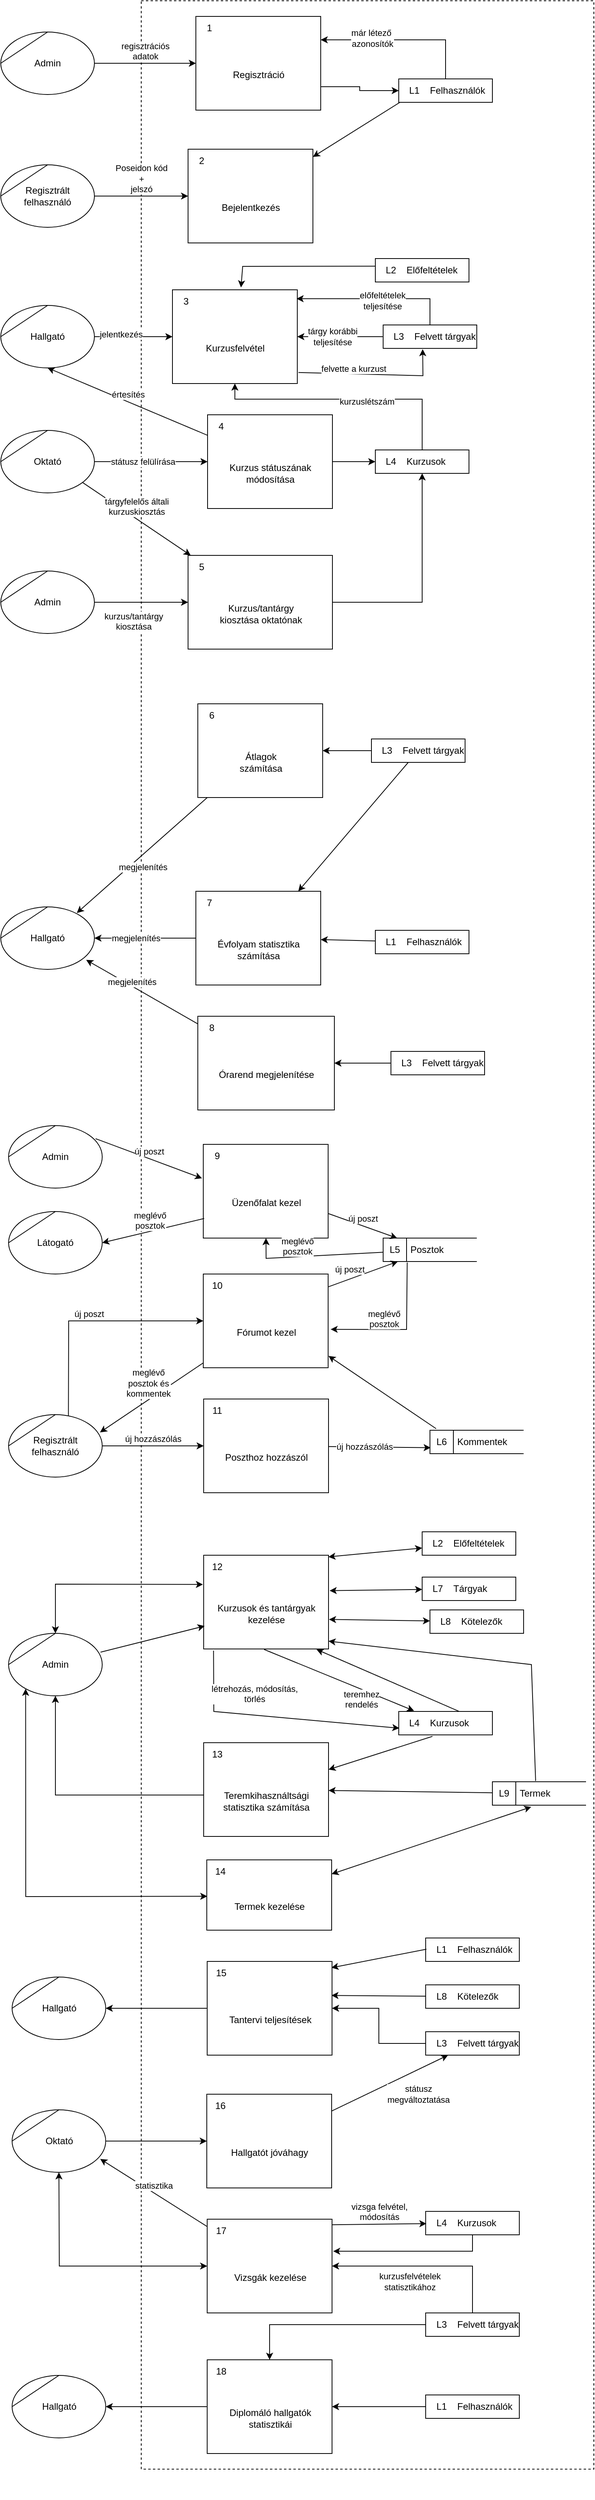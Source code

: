 <mxfile version="20.8.20" type="device"><diagram name="Page-1" id="o_8B9X06f2lYuGsmfZEz"><mxGraphModel dx="1236" dy="567" grid="1" gridSize="10" guides="1" tooltips="1" connect="1" arrows="1" fold="1" page="1" pageScale="1" pageWidth="827" pageHeight="1169" math="0" shadow="0"><root><mxCell id="0"/><mxCell id="1" parent="0"/><mxCell id="DrwZQOfmN8M68ziANcE--1" value="" style="rounded=0;whiteSpace=wrap;html=1;dashed=1;fillColor=none;container=1;collapsible=0;recursiveResize=0;" parent="1" vertex="1"><mxGeometry x="200" y="20" width="580" height="3160" as="geometry"/></mxCell><mxCell id="DrwZQOfmN8M68ziANcE--8" value="Bejelentkezés" style="html=1;dashed=0;whitespace=wrap;shape=mxgraph.dfd.process2;align=center;container=1;collapsible=0;spacingTop=30;" parent="DrwZQOfmN8M68ziANcE--1" vertex="1"><mxGeometry x="60" y="190" width="160" height="120" as="geometry"/></mxCell><mxCell id="DrwZQOfmN8M68ziANcE--9" value="2" style="text;html=1;strokeColor=none;fillColor=none;align=center;verticalAlign=middle;whiteSpace=wrap;rounded=0;connectable=0;allowArrows=0;editable=1;movable=0;resizable=0;rotatable=0;deletable=0;locked=0;cloneable=0;" parent="DrwZQOfmN8M68ziANcE--8" vertex="1"><mxGeometry width="35" height="30" as="geometry"/></mxCell><mxCell id="DrwZQOfmN8M68ziANcE--10" value="" style="text;strokeColor=none;fillColor=none;align=left;verticalAlign=middle;whiteSpace=wrap;rounded=0;autosize=1;connectable=0;allowArrows=0;movable=0;resizable=0;rotatable=0;deletable=0;cloneable=0;spacingLeft=6;fontStyle=0;html=1;" parent="DrwZQOfmN8M68ziANcE--8" vertex="1"><mxGeometry x="35" y="-5" width="50" height="40" as="geometry"/></mxCell><mxCell id="DrwZQOfmN8M68ziANcE--15" value="Kurzusfelvétel" style="html=1;dashed=0;whitespace=wrap;shape=mxgraph.dfd.process;align=center;container=1;collapsible=0;spacingTop=30;" parent="DrwZQOfmN8M68ziANcE--1" vertex="1"><mxGeometry x="40" y="370" width="160" height="120" as="geometry"/></mxCell><mxCell id="DrwZQOfmN8M68ziANcE--16" value="3" style="text;html=1;strokeColor=none;fillColor=none;align=center;verticalAlign=middle;whiteSpace=wrap;rounded=0;movable=0;resizable=0;rotatable=0;cloneable=0;deletable=0;connectable=0;allowArrows=0;pointerEvents=1;" parent="DrwZQOfmN8M68ziANcE--15" vertex="1"><mxGeometry width="35" height="30" as="geometry"/></mxCell><mxCell id="DrwZQOfmN8M68ziANcE--17" value="" style="text;html=1;strokeColor=none;fillColor=none;align=left;verticalAlign=middle;whiteSpace=wrap;rounded=0;movable=0;resizable=0;connectable=0;allowArrows=0;rotatable=0;cloneable=0;deletable=0;spacingLeft=6;autosize=1;resizeWidth=0;" parent="DrwZQOfmN8M68ziANcE--15" vertex="1"><mxGeometry x="35" y="-5" width="50" height="40" as="geometry"/></mxCell><mxCell id="DrwZQOfmN8M68ziANcE--21" value="Kurzus/tantárgy&lt;br&gt;kiosztása oktatónak" style="html=1;dashed=0;whitespace=wrap;shape=mxgraph.dfd.process2;align=center;container=1;collapsible=0;spacingTop=30;" parent="DrwZQOfmN8M68ziANcE--1" vertex="1"><mxGeometry x="60" y="710" width="185" height="120" as="geometry"/></mxCell><mxCell id="DrwZQOfmN8M68ziANcE--22" value="5" style="text;html=1;strokeColor=none;fillColor=none;align=center;verticalAlign=middle;whiteSpace=wrap;rounded=0;connectable=0;allowArrows=0;editable=1;movable=0;resizable=0;rotatable=0;deletable=0;locked=0;cloneable=0;" parent="DrwZQOfmN8M68ziANcE--21" vertex="1"><mxGeometry width="35" height="30" as="geometry"/></mxCell><mxCell id="DrwZQOfmN8M68ziANcE--23" value="" style="text;strokeColor=none;fillColor=none;align=left;verticalAlign=middle;whiteSpace=wrap;rounded=0;autosize=1;connectable=0;allowArrows=0;movable=0;resizable=0;rotatable=0;deletable=0;cloneable=0;spacingLeft=6;fontStyle=0;html=1;" parent="DrwZQOfmN8M68ziANcE--21" vertex="1"><mxGeometry x="35" y="-5" width="50" height="40" as="geometry"/></mxCell><mxCell id="sAUersEWsvDM8acUlqru-1" value="Kurzus státuszának &lt;br&gt;módosítása" style="html=1;dashed=0;whitespace=wrap;shape=mxgraph.dfd.process2;align=center;container=1;collapsible=0;spacingTop=30;" parent="DrwZQOfmN8M68ziANcE--1" vertex="1"><mxGeometry x="85" y="530" width="160" height="120" as="geometry"/></mxCell><mxCell id="sAUersEWsvDM8acUlqru-2" value="4" style="text;html=1;strokeColor=none;fillColor=none;align=center;verticalAlign=middle;whiteSpace=wrap;rounded=0;connectable=0;allowArrows=0;editable=1;movable=0;resizable=0;rotatable=0;deletable=0;locked=0;cloneable=0;" parent="sAUersEWsvDM8acUlqru-1" vertex="1"><mxGeometry width="35" height="30" as="geometry"/></mxCell><mxCell id="sAUersEWsvDM8acUlqru-3" value="" style="text;strokeColor=none;fillColor=none;align=left;verticalAlign=middle;whiteSpace=wrap;rounded=0;autosize=1;connectable=0;allowArrows=0;movable=0;resizable=0;rotatable=0;deletable=0;cloneable=0;spacingLeft=6;fontStyle=0;html=1;" parent="sAUersEWsvDM8acUlqru-1" vertex="1"><mxGeometry x="35" y="-5" width="50" height="40" as="geometry"/></mxCell><mxCell id="sAUersEWsvDM8acUlqru-8" value="" style="endArrow=classic;html=1;rounded=0;verticalAlign=bottom;exitX=0.035;exitY=0.943;exitDx=0;exitDy=0;exitPerimeter=0;" parent="DrwZQOfmN8M68ziANcE--1" source="7SwbY02OHdPLq2c-fMfT-1" target="DrwZQOfmN8M68ziANcE--8" edge="1"><mxGeometry width="50" height="50" relative="1" as="geometry"><mxPoint x="300" y="231.818" as="sourcePoint"/><mxPoint x="410" y="250" as="targetPoint"/></mxGeometry></mxCell><mxCell id="sAUersEWsvDM8acUlqru-14" value="felvette a kurzust" style="endArrow=classic;html=1;rounded=0;verticalAlign=bottom;exitX=1.009;exitY=0.882;exitDx=0;exitDy=0;exitPerimeter=0;entryX=0.422;entryY=1.033;entryDx=0;entryDy=0;entryPerimeter=0;" parent="DrwZQOfmN8M68ziANcE--1" source="DrwZQOfmN8M68ziANcE--15" target="7SwbY02OHdPLq2c-fMfT-17" edge="1"><mxGeometry x="-0.272" y="-2" width="50" height="50" relative="1" as="geometry"><mxPoint x="210" y="380" as="sourcePoint"/><mxPoint x="352.727" y="240" as="targetPoint"/><Array as="points"><mxPoint x="361" y="480"/></Array><mxPoint as="offset"/></mxGeometry></mxCell><mxCell id="sAUersEWsvDM8acUlqru-16" value="Évfolyam statisztika&lt;br&gt;számítása" style="html=1;dashed=0;whitespace=wrap;shape=mxgraph.dfd.process2;align=center;container=1;collapsible=0;spacingTop=30;" parent="DrwZQOfmN8M68ziANcE--1" vertex="1"><mxGeometry x="70" y="1140" width="160" height="120" as="geometry"/></mxCell><mxCell id="sAUersEWsvDM8acUlqru-17" value="7" style="text;html=1;strokeColor=none;fillColor=none;align=center;verticalAlign=middle;whiteSpace=wrap;rounded=0;connectable=0;allowArrows=0;editable=1;movable=0;resizable=0;rotatable=0;deletable=0;locked=0;cloneable=0;" parent="sAUersEWsvDM8acUlqru-16" vertex="1"><mxGeometry width="35" height="30" as="geometry"/></mxCell><mxCell id="sAUersEWsvDM8acUlqru-18" value="" style="text;strokeColor=none;fillColor=none;align=left;verticalAlign=middle;whiteSpace=wrap;rounded=0;autosize=1;connectable=0;allowArrows=0;movable=0;resizable=0;rotatable=0;deletable=0;cloneable=0;spacingLeft=6;fontStyle=0;html=1;" parent="sAUersEWsvDM8acUlqru-16" vertex="1"><mxGeometry x="35" y="-5" width="50" height="40" as="geometry"/></mxCell><mxCell id="sAUersEWsvDM8acUlqru-22" value="" style="endArrow=classic;html=1;rounded=0;verticalAlign=bottom;" parent="DrwZQOfmN8M68ziANcE--1" source="DrwZQOfmN8M68ziANcE--21" target="7SwbY02OHdPLq2c-fMfT-3" edge="1"><mxGeometry x="0.165" y="14" width="50" height="50" relative="1" as="geometry"><mxPoint x="250" y="860" as="sourcePoint"/><mxPoint x="344.038" y="950.0" as="targetPoint"/><mxPoint as="offset"/><Array as="points"><mxPoint x="360" y="770"/></Array></mxGeometry></mxCell><mxCell id="sAUersEWsvDM8acUlqru-23" value="" style="endArrow=classic;html=1;rounded=0;verticalAlign=bottom;" parent="DrwZQOfmN8M68ziANcE--1" source="7SwbY02OHdPLq2c-fMfT-20" target="sAUersEWsvDM8acUlqru-16" edge="1"><mxGeometry x="-0.659" y="-20" width="50" height="50" relative="1" as="geometry"><mxPoint x="300" y="965.0" as="sourcePoint"/><mxPoint x="410" y="1010" as="targetPoint"/><mxPoint as="offset"/></mxGeometry></mxCell><mxCell id="sAUersEWsvDM8acUlqru-25" value="Átlagok&lt;br&gt;számítása" style="html=1;dashed=0;whitespace=wrap;shape=mxgraph.dfd.process2;align=center;container=1;collapsible=0;spacingTop=30;" parent="DrwZQOfmN8M68ziANcE--1" vertex="1"><mxGeometry x="72.5" y="900" width="160" height="120" as="geometry"/></mxCell><mxCell id="sAUersEWsvDM8acUlqru-26" value="6" style="text;html=1;strokeColor=none;fillColor=none;align=center;verticalAlign=middle;whiteSpace=wrap;rounded=0;connectable=0;allowArrows=0;editable=1;movable=0;resizable=0;rotatable=0;deletable=0;locked=0;cloneable=0;" parent="sAUersEWsvDM8acUlqru-25" vertex="1"><mxGeometry width="35" height="30" as="geometry"/></mxCell><mxCell id="sAUersEWsvDM8acUlqru-27" value="" style="text;strokeColor=none;fillColor=none;align=left;verticalAlign=middle;whiteSpace=wrap;rounded=0;autosize=1;connectable=0;allowArrows=0;movable=0;resizable=0;rotatable=0;deletable=0;cloneable=0;spacingLeft=6;fontStyle=0;html=1;" parent="sAUersEWsvDM8acUlqru-25" vertex="1"><mxGeometry x="35" y="-5" width="50" height="40" as="geometry"/></mxCell><mxCell id="sAUersEWsvDM8acUlqru-28" value="" style="endArrow=classic;html=1;rounded=0;verticalAlign=bottom;" parent="DrwZQOfmN8M68ziANcE--1" source="7SwbY02OHdPLq2c-fMfT-20" target="sAUersEWsvDM8acUlqru-25" edge="1"><mxGeometry x="0.103" y="-18" width="50" height="50" relative="1" as="geometry"><mxPoint x="339.919" y="980.0" as="sourcePoint"/><mxPoint x="400" y="1080" as="targetPoint"/><mxPoint as="offset"/></mxGeometry></mxCell><mxCell id="oRZ1Ijszi_Oha_W6EgkZ-1" style="edgeStyle=orthogonalEdgeStyle;rounded=0;orthogonalLoop=1;jettySize=auto;html=1;entryX=1;entryY=0.25;entryDx=0;entryDy=0;" parent="DrwZQOfmN8M68ziANcE--1" source="7SwbY02OHdPLq2c-fMfT-1" target="0BSooanw-k9bHnDxD3yD-110" edge="1"><mxGeometry relative="1" as="geometry"><Array as="points"><mxPoint x="390" y="50"/></Array></mxGeometry></mxCell><mxCell id="oRZ1Ijszi_Oha_W6EgkZ-2" value="már létező&amp;nbsp;&lt;br style=&quot;border-color: var(--border-color);&quot;&gt;azonosítók" style="edgeLabel;html=1;align=center;verticalAlign=middle;resizable=0;points=[];" parent="oRZ1Ijszi_Oha_W6EgkZ-1" vertex="1" connectable="0"><mxGeometry x="0.37" y="-2" relative="1" as="geometry"><mxPoint as="offset"/></mxGeometry></mxCell><mxCell id="7SwbY02OHdPLq2c-fMfT-1" value="Felhasználók" style="html=1;dashed=0;whitespace=wrap;shape=mxgraph.dfd.dataStoreID2;align=left;spacingLeft=38;container=1;collapsible=0;" parent="DrwZQOfmN8M68ziANcE--1" vertex="1"><mxGeometry x="330" y="100" width="120" height="30" as="geometry"/></mxCell><mxCell id="7SwbY02OHdPLq2c-fMfT-2" value="L1" style="text;html=1;strokeColor=none;fillColor=none;align=center;verticalAlign=middle;whiteSpace=wrap;rounded=0;connectable=0;allowArrows=0;movable=0;resizable=0;rotatable=0;cloneable=0;deletable=0;" parent="7SwbY02OHdPLq2c-fMfT-1" vertex="1"><mxGeometry x="5" width="30" height="30" as="geometry"/></mxCell><mxCell id="EsSrJnyPDXjOhRYMU0od-1" style="edgeStyle=orthogonalEdgeStyle;rounded=0;orthogonalLoop=1;jettySize=auto;html=1;" parent="DrwZQOfmN8M68ziANcE--1" source="7SwbY02OHdPLq2c-fMfT-3" target="DrwZQOfmN8M68ziANcE--15" edge="1"><mxGeometry relative="1" as="geometry"><Array as="points"><mxPoint x="360" y="510"/><mxPoint x="120" y="510"/></Array></mxGeometry></mxCell><mxCell id="EsSrJnyPDXjOhRYMU0od-4" value="kurzuslétszám" style="edgeLabel;html=1;align=center;verticalAlign=middle;resizable=0;points=[];" parent="EsSrJnyPDXjOhRYMU0od-1" vertex="1" connectable="0"><mxGeometry x="-0.161" y="3" relative="1" as="geometry"><mxPoint as="offset"/></mxGeometry></mxCell><mxCell id="7SwbY02OHdPLq2c-fMfT-3" value="Kurzusok" style="html=1;dashed=0;whitespace=wrap;shape=mxgraph.dfd.dataStoreID2;align=left;spacingLeft=38;container=1;collapsible=0;" parent="DrwZQOfmN8M68ziANcE--1" vertex="1"><mxGeometry x="300" y="575" width="120" height="30" as="geometry"/></mxCell><mxCell id="7SwbY02OHdPLq2c-fMfT-4" value="L4" style="text;html=1;strokeColor=none;fillColor=none;align=center;verticalAlign=middle;whiteSpace=wrap;rounded=0;connectable=0;allowArrows=0;movable=0;resizable=0;rotatable=0;cloneable=0;deletable=0;" parent="7SwbY02OHdPLq2c-fMfT-3" vertex="1"><mxGeometry x="5" width="30" height="30" as="geometry"/></mxCell><mxCell id="7SwbY02OHdPLq2c-fMfT-5" value="" style="endArrow=classic;html=1;rounded=0;verticalAlign=bottom;" parent="DrwZQOfmN8M68ziANcE--1" source="sAUersEWsvDM8acUlqru-1" target="7SwbY02OHdPLq2c-fMfT-3" edge="1"><mxGeometry width="50" height="50" relative="1" as="geometry"><mxPoint x="294" y="128" as="sourcePoint"/><mxPoint x="216" y="200" as="targetPoint"/></mxGeometry></mxCell><mxCell id="7SwbY02OHdPLq2c-fMfT-14" value="" style="endArrow=classic;html=1;rounded=0;verticalAlign=bottom;exitX=0.052;exitY=0.324;exitDx=0;exitDy=0;exitPerimeter=0;entryX=0.549;entryY=-0.025;entryDx=0;entryDy=0;entryPerimeter=0;" parent="DrwZQOfmN8M68ziANcE--1" source="7SwbY02OHdPLq2c-fMfT-15" target="DrwZQOfmN8M68ziANcE--15" edge="1"><mxGeometry width="50" height="50" relative="1" as="geometry"><mxPoint x="299.16" y="415.42" as="sourcePoint"/><mxPoint x="360" y="440" as="targetPoint"/><Array as="points"><mxPoint x="130" y="340"/></Array></mxGeometry></mxCell><mxCell id="7SwbY02OHdPLq2c-fMfT-15" value="Előfeltételek" style="html=1;dashed=0;whitespace=wrap;shape=mxgraph.dfd.dataStoreID2;align=left;spacingLeft=38;container=1;collapsible=0;" parent="DrwZQOfmN8M68ziANcE--1" vertex="1"><mxGeometry x="300" y="330" width="120" height="30" as="geometry"/></mxCell><mxCell id="7SwbY02OHdPLq2c-fMfT-16" value="L2" style="text;html=1;strokeColor=none;fillColor=none;align=center;verticalAlign=middle;whiteSpace=wrap;rounded=0;connectable=0;allowArrows=0;movable=0;resizable=0;rotatable=0;cloneable=0;deletable=0;" parent="7SwbY02OHdPLq2c-fMfT-15" vertex="1"><mxGeometry x="5" width="30" height="30" as="geometry"/></mxCell><mxCell id="EsSrJnyPDXjOhRYMU0od-6" style="edgeStyle=orthogonalEdgeStyle;rounded=0;orthogonalLoop=1;jettySize=auto;html=1;entryX=0.994;entryY=0.095;entryDx=0;entryDy=0;entryPerimeter=0;" parent="DrwZQOfmN8M68ziANcE--1" source="7SwbY02OHdPLq2c-fMfT-17" target="DrwZQOfmN8M68ziANcE--15" edge="1"><mxGeometry relative="1" as="geometry"><Array as="points"><mxPoint x="370" y="381"/></Array></mxGeometry></mxCell><mxCell id="EsSrJnyPDXjOhRYMU0od-7" value="előfeltételek&lt;br&gt;teljesítése" style="edgeLabel;html=1;align=center;verticalAlign=middle;resizable=0;points=[];" parent="EsSrJnyPDXjOhRYMU0od-6" vertex="1" connectable="0"><mxGeometry x="-0.071" y="2" relative="1" as="geometry"><mxPoint as="offset"/></mxGeometry></mxCell><mxCell id="7SwbY02OHdPLq2c-fMfT-17" value="Felvett tárgyak" style="html=1;dashed=0;whitespace=wrap;shape=mxgraph.dfd.dataStoreID2;align=left;spacingLeft=38;container=1;collapsible=0;" parent="DrwZQOfmN8M68ziANcE--1" vertex="1"><mxGeometry x="310" y="415" width="120" height="30" as="geometry"/></mxCell><mxCell id="7SwbY02OHdPLq2c-fMfT-18" value="L3" style="text;html=1;strokeColor=none;fillColor=none;align=center;verticalAlign=middle;whiteSpace=wrap;rounded=0;connectable=0;allowArrows=0;movable=0;resizable=0;rotatable=0;cloneable=0;deletable=0;" parent="7SwbY02OHdPLq2c-fMfT-17" vertex="1"><mxGeometry x="5" width="30" height="30" as="geometry"/></mxCell><mxCell id="7SwbY02OHdPLq2c-fMfT-19" value="" style="endArrow=classic;html=1;rounded=0;verticalAlign=bottom;" parent="DrwZQOfmN8M68ziANcE--1" source="7SwbY02OHdPLq2c-fMfT-17" target="DrwZQOfmN8M68ziANcE--15" edge="1"><mxGeometry width="50" height="50" relative="1" as="geometry"><mxPoint x="230" y="420" as="sourcePoint"/><mxPoint x="350" y="420" as="targetPoint"/></mxGeometry></mxCell><mxCell id="EsSrJnyPDXjOhRYMU0od-5" value="tárgy korábbi&lt;br&gt;teljesítése" style="edgeLabel;html=1;align=center;verticalAlign=middle;resizable=0;points=[];" parent="7SwbY02OHdPLq2c-fMfT-19" vertex="1" connectable="0"><mxGeometry x="0.189" relative="1" as="geometry"><mxPoint as="offset"/></mxGeometry></mxCell><mxCell id="7SwbY02OHdPLq2c-fMfT-20" value="Felvett tárgyak" style="html=1;dashed=0;whitespace=wrap;shape=mxgraph.dfd.dataStoreID2;align=left;spacingLeft=38;container=1;collapsible=0;" parent="DrwZQOfmN8M68ziANcE--1" vertex="1"><mxGeometry x="295" y="945" width="120" height="30" as="geometry"/></mxCell><mxCell id="7SwbY02OHdPLq2c-fMfT-21" value="L3" style="text;html=1;strokeColor=none;fillColor=none;align=center;verticalAlign=middle;whiteSpace=wrap;rounded=0;connectable=0;allowArrows=0;movable=0;resizable=0;rotatable=0;cloneable=0;deletable=0;" parent="7SwbY02OHdPLq2c-fMfT-20" vertex="1"><mxGeometry x="5" width="30" height="30" as="geometry"/></mxCell><mxCell id="7SwbY02OHdPLq2c-fMfT-28" value="Felhasználók" style="html=1;dashed=0;whitespace=wrap;shape=mxgraph.dfd.dataStoreID2;align=left;spacingLeft=38;container=1;collapsible=0;" parent="DrwZQOfmN8M68ziANcE--1" vertex="1"><mxGeometry x="300" y="1190" width="120" height="30" as="geometry"/></mxCell><mxCell id="7SwbY02OHdPLq2c-fMfT-29" value="L1" style="text;html=1;strokeColor=none;fillColor=none;align=center;verticalAlign=middle;whiteSpace=wrap;rounded=0;connectable=0;allowArrows=0;movable=0;resizable=0;rotatable=0;cloneable=0;deletable=0;" parent="7SwbY02OHdPLq2c-fMfT-28" vertex="1"><mxGeometry x="5" width="30" height="30" as="geometry"/></mxCell><mxCell id="7SwbY02OHdPLq2c-fMfT-30" value="" style="endArrow=classic;html=1;rounded=0;verticalAlign=bottom;" parent="DrwZQOfmN8M68ziANcE--1" source="7SwbY02OHdPLq2c-fMfT-28" target="sAUersEWsvDM8acUlqru-16" edge="1"><mxGeometry x="-0.659" y="-20" width="50" height="50" relative="1" as="geometry"><mxPoint x="348" y="980" as="sourcePoint"/><mxPoint x="232" y="1080" as="targetPoint"/><mxPoint as="offset"/></mxGeometry></mxCell><mxCell id="7SwbY02OHdPLq2c-fMfT-49" value="Órarend megjelenítése" style="html=1;dashed=0;whitespace=wrap;shape=mxgraph.dfd.process2;align=center;container=1;collapsible=0;spacingTop=30;" parent="DrwZQOfmN8M68ziANcE--1" vertex="1"><mxGeometry x="72.5" y="1300" width="175" height="120" as="geometry"/></mxCell><mxCell id="7SwbY02OHdPLq2c-fMfT-50" value="8" style="text;html=1;strokeColor=none;fillColor=none;align=center;verticalAlign=middle;whiteSpace=wrap;rounded=0;connectable=0;allowArrows=0;editable=1;movable=0;resizable=0;rotatable=0;deletable=0;locked=0;cloneable=0;" parent="7SwbY02OHdPLq2c-fMfT-49" vertex="1"><mxGeometry width="35" height="30" as="geometry"/></mxCell><mxCell id="7SwbY02OHdPLq2c-fMfT-51" value="" style="text;strokeColor=none;fillColor=none;align=left;verticalAlign=middle;whiteSpace=wrap;rounded=0;autosize=1;connectable=0;allowArrows=0;movable=0;resizable=0;rotatable=0;deletable=0;cloneable=0;spacingLeft=6;fontStyle=0;html=1;" parent="7SwbY02OHdPLq2c-fMfT-49" vertex="1"><mxGeometry x="35" y="-5" width="50" height="40" as="geometry"/></mxCell><mxCell id="7SwbY02OHdPLq2c-fMfT-54" value="Felvett tárgyak" style="html=1;dashed=0;whitespace=wrap;shape=mxgraph.dfd.dataStoreID2;align=left;spacingLeft=38;container=1;collapsible=0;" parent="DrwZQOfmN8M68ziANcE--1" vertex="1"><mxGeometry x="320" y="1345" width="120" height="30" as="geometry"/></mxCell><mxCell id="7SwbY02OHdPLq2c-fMfT-55" value="L3" style="text;html=1;strokeColor=none;fillColor=none;align=center;verticalAlign=middle;whiteSpace=wrap;rounded=0;connectable=0;allowArrows=0;movable=0;resizable=0;rotatable=0;cloneable=0;deletable=0;" parent="7SwbY02OHdPLq2c-fMfT-54" vertex="1"><mxGeometry x="5" width="30" height="30" as="geometry"/></mxCell><mxCell id="7SwbY02OHdPLq2c-fMfT-56" value="" style="endArrow=classic;html=1;rounded=0;verticalAlign=bottom;" parent="DrwZQOfmN8M68ziANcE--1" source="7SwbY02OHdPLq2c-fMfT-54" target="7SwbY02OHdPLq2c-fMfT-49" edge="1"><mxGeometry width="50" height="50" relative="1" as="geometry"><mxPoint x="300" y="1410" as="sourcePoint"/><mxPoint x="420" y="1410" as="targetPoint"/></mxGeometry></mxCell><mxCell id="7SwbY02OHdPLq2c-fMfT-57" value="Fórumot kezel" style="html=1;dashed=0;whitespace=wrap;shape=mxgraph.dfd.process2;align=center;container=1;collapsible=0;spacingTop=30;" parent="DrwZQOfmN8M68ziANcE--1" vertex="1"><mxGeometry x="79.5" y="1630" width="160" height="120" as="geometry"/></mxCell><mxCell id="7SwbY02OHdPLq2c-fMfT-58" value="10" style="text;html=1;strokeColor=none;fillColor=none;align=center;verticalAlign=middle;whiteSpace=wrap;rounded=0;connectable=0;allowArrows=0;editable=1;movable=0;resizable=0;rotatable=0;deletable=0;locked=0;cloneable=0;" parent="7SwbY02OHdPLq2c-fMfT-57" vertex="1"><mxGeometry width="35" height="30" as="geometry"/></mxCell><mxCell id="7SwbY02OHdPLq2c-fMfT-59" value="" style="text;strokeColor=none;fillColor=none;align=left;verticalAlign=middle;whiteSpace=wrap;rounded=0;autosize=1;connectable=0;allowArrows=0;movable=0;resizable=0;rotatable=0;deletable=0;cloneable=0;spacingLeft=6;fontStyle=0;html=1;" parent="7SwbY02OHdPLq2c-fMfT-57" vertex="1"><mxGeometry x="35" y="-5" width="50" height="40" as="geometry"/></mxCell><mxCell id="7SwbY02OHdPLq2c-fMfT-60" value="Üzenőfalat kezel" style="html=1;dashed=0;whitespace=wrap;shape=mxgraph.dfd.process2;align=center;container=1;collapsible=0;spacingTop=30;" parent="DrwZQOfmN8M68ziANcE--1" vertex="1"><mxGeometry x="79.5" y="1464" width="160" height="120" as="geometry"/></mxCell><mxCell id="7SwbY02OHdPLq2c-fMfT-61" value="9" style="text;html=1;strokeColor=none;fillColor=none;align=center;verticalAlign=middle;whiteSpace=wrap;rounded=0;connectable=0;allowArrows=0;editable=1;movable=0;resizable=0;rotatable=0;deletable=0;locked=0;cloneable=0;" parent="7SwbY02OHdPLq2c-fMfT-60" vertex="1"><mxGeometry width="35" height="30" as="geometry"/></mxCell><mxCell id="7SwbY02OHdPLq2c-fMfT-62" value="" style="text;strokeColor=none;fillColor=none;align=left;verticalAlign=middle;whiteSpace=wrap;rounded=0;autosize=1;connectable=0;allowArrows=0;movable=0;resizable=0;rotatable=0;deletable=0;cloneable=0;spacingLeft=6;fontStyle=0;html=1;" parent="7SwbY02OHdPLq2c-fMfT-60" vertex="1"><mxGeometry x="35" y="-5" width="50" height="40" as="geometry"/></mxCell><mxCell id="0BSooanw-k9bHnDxD3yD-1" value="Posztok" style="html=1;dashed=0;whitespace=wrap;shape=mxgraph.dfd.dataStoreID;align=left;spacingLeft=33;container=1;collapsible=0;autosize=0;" parent="DrwZQOfmN8M68ziANcE--1" vertex="1"><mxGeometry x="310" y="1584" width="120" height="30" as="geometry"/></mxCell><mxCell id="0BSooanw-k9bHnDxD3yD-2" value="L5" style="text;html=1;strokeColor=none;fillColor=none;align=center;verticalAlign=middle;whiteSpace=wrap;rounded=0;movable=0;resizable=0;rotatable=0;cloneable=0;deletable=0;allowArrows=0;connectable=0;" parent="0BSooanw-k9bHnDxD3yD-1" vertex="1"><mxGeometry width="30" height="30" as="geometry"/></mxCell><mxCell id="0BSooanw-k9bHnDxD3yD-3" value="új poszt" style="endArrow=classic;html=1;rounded=0;verticalAlign=bottom;" parent="DrwZQOfmN8M68ziANcE--1" source="7SwbY02OHdPLq2c-fMfT-60" target="0BSooanw-k9bHnDxD3yD-1" edge="1"><mxGeometry width="50" height="50" relative="1" as="geometry"><mxPoint x="250" y="1520" as="sourcePoint"/><mxPoint x="370" y="1520" as="targetPoint"/></mxGeometry></mxCell><mxCell id="0BSooanw-k9bHnDxD3yD-4" value="meglévő&lt;br&gt;posztok" style="endArrow=classic;html=1;rounded=0;verticalAlign=bottom;" parent="DrwZQOfmN8M68ziANcE--1" source="0BSooanw-k9bHnDxD3yD-1" target="7SwbY02OHdPLq2c-fMfT-60" edge="1"><mxGeometry x="0.252" y="2" width="50" height="50" relative="1" as="geometry"><mxPoint x="260" y="1630" as="sourcePoint"/><mxPoint x="380" y="1630" as="targetPoint"/><Array as="points"><mxPoint x="160" y="1610"/></Array><mxPoint as="offset"/></mxGeometry></mxCell><mxCell id="0BSooanw-k9bHnDxD3yD-8" value="Poszthoz hozzászól" style="html=1;dashed=0;whitespace=wrap;shape=mxgraph.dfd.process2;align=center;container=1;collapsible=0;spacingTop=30;" parent="DrwZQOfmN8M68ziANcE--1" vertex="1"><mxGeometry x="80" y="1790" width="160" height="120" as="geometry"/></mxCell><mxCell id="0BSooanw-k9bHnDxD3yD-9" value="11" style="text;html=1;strokeColor=none;fillColor=none;align=center;verticalAlign=middle;whiteSpace=wrap;rounded=0;connectable=0;allowArrows=0;editable=1;movable=0;resizable=0;rotatable=0;deletable=0;locked=0;cloneable=0;" parent="0BSooanw-k9bHnDxD3yD-8" vertex="1"><mxGeometry width="35" height="30" as="geometry"/></mxCell><mxCell id="0BSooanw-k9bHnDxD3yD-10" value="" style="text;strokeColor=none;fillColor=none;align=left;verticalAlign=middle;whiteSpace=wrap;rounded=0;autosize=1;connectable=0;allowArrows=0;movable=0;resizable=0;rotatable=0;deletable=0;cloneable=0;spacingLeft=6;fontStyle=0;html=1;" parent="0BSooanw-k9bHnDxD3yD-8" vertex="1"><mxGeometry x="35" y="-5" width="50" height="40" as="geometry"/></mxCell><mxCell id="0BSooanw-k9bHnDxD3yD-15" value="új poszt" style="endArrow=classic;html=1;rounded=0;verticalAlign=bottom;exitX=0.999;exitY=0.138;exitDx=0;exitDy=0;exitPerimeter=0;" parent="DrwZQOfmN8M68ziANcE--1" source="7SwbY02OHdPLq2c-fMfT-57" target="0BSooanw-k9bHnDxD3yD-1" edge="1"><mxGeometry x="-0.344" y="3" width="50" height="50" relative="1" as="geometry"><mxPoint x="250" y="1563" as="sourcePoint"/><mxPoint x="338" y="1594" as="targetPoint"/><mxPoint as="offset"/></mxGeometry></mxCell><mxCell id="0BSooanw-k9bHnDxD3yD-16" value="meglévő&lt;br&gt;posztok" style="endArrow=classic;html=1;rounded=0;verticalAlign=bottom;exitX=0.257;exitY=1.042;exitDx=0;exitDy=0;exitPerimeter=0;entryX=1.02;entryY=0.59;entryDx=0;entryDy=0;entryPerimeter=0;" parent="DrwZQOfmN8M68ziANcE--1" source="0BSooanw-k9bHnDxD3yD-1" target="7SwbY02OHdPLq2c-fMfT-57" edge="1"><mxGeometry x="0.252" y="2" width="50" height="50" relative="1" as="geometry"><mxPoint x="420" y="1708" as="sourcePoint"/><mxPoint x="270" y="1690" as="targetPoint"/><Array as="points"><mxPoint x="340" y="1701"/></Array><mxPoint as="offset"/></mxGeometry></mxCell><mxCell id="0BSooanw-k9bHnDxD3yD-17" value="Kommentek" style="html=1;dashed=0;whitespace=wrap;shape=mxgraph.dfd.dataStoreID;align=left;spacingLeft=33;container=1;collapsible=0;autosize=0;" parent="DrwZQOfmN8M68ziANcE--1" vertex="1"><mxGeometry x="370" y="1830" width="120" height="30" as="geometry"/></mxCell><mxCell id="0BSooanw-k9bHnDxD3yD-18" value="L6" style="text;html=1;strokeColor=none;fillColor=none;align=center;verticalAlign=middle;whiteSpace=wrap;rounded=0;movable=0;resizable=0;rotatable=0;cloneable=0;deletable=0;allowArrows=0;connectable=0;" parent="0BSooanw-k9bHnDxD3yD-17" vertex="1"><mxGeometry width="30" height="30" as="geometry"/></mxCell><mxCell id="0BSooanw-k9bHnDxD3yD-19" value="" style="endArrow=classic;html=1;rounded=0;verticalAlign=bottom;exitX=0.066;exitY=-0.067;exitDx=0;exitDy=0;exitPerimeter=0;entryX=1.003;entryY=0.874;entryDx=0;entryDy=0;entryPerimeter=0;" parent="DrwZQOfmN8M68ziANcE--1" source="0BSooanw-k9bHnDxD3yD-17" target="7SwbY02OHdPLq2c-fMfT-57" edge="1"><mxGeometry width="50" height="50" relative="1" as="geometry"><mxPoint x="260" y="1770" as="sourcePoint"/><mxPoint x="380" y="1770" as="targetPoint"/></mxGeometry></mxCell><mxCell id="0BSooanw-k9bHnDxD3yD-21" value="" style="endArrow=classic;html=1;rounded=0;verticalAlign=bottom;entryX=0.008;entryY=0.745;entryDx=0;entryDy=0;entryPerimeter=0;" parent="DrwZQOfmN8M68ziANcE--1" source="0BSooanw-k9bHnDxD3yD-8" target="0BSooanw-k9bHnDxD3yD-17" edge="1"><mxGeometry width="50" height="50" relative="1" as="geometry"><mxPoint x="338" y="1853" as="sourcePoint"/><mxPoint x="260" y="1755" as="targetPoint"/></mxGeometry></mxCell><mxCell id="0BSooanw-k9bHnDxD3yD-23" value="új hozzászólás" style="edgeLabel;html=1;align=center;verticalAlign=middle;resizable=0;points=[];" parent="0BSooanw-k9bHnDxD3yD-21" vertex="1" connectable="0"><mxGeometry x="-0.304" y="1" relative="1" as="geometry"><mxPoint as="offset"/></mxGeometry></mxCell><mxCell id="0BSooanw-k9bHnDxD3yD-24" value="Kurzusok és tantárgyak&lt;br&gt;kezelése" style="html=1;dashed=0;whitespace=wrap;shape=mxgraph.dfd.process;align=center;container=1;collapsible=0;spacingTop=30;" parent="DrwZQOfmN8M68ziANcE--1" vertex="1"><mxGeometry x="80" y="1990" width="160" height="120" as="geometry"/></mxCell><mxCell id="0BSooanw-k9bHnDxD3yD-25" value="12" style="text;html=1;strokeColor=none;fillColor=none;align=center;verticalAlign=middle;whiteSpace=wrap;rounded=0;movable=0;resizable=0;rotatable=0;cloneable=0;deletable=0;connectable=0;allowArrows=0;pointerEvents=1;" parent="0BSooanw-k9bHnDxD3yD-24" vertex="1"><mxGeometry width="35" height="30" as="geometry"/></mxCell><mxCell id="0BSooanw-k9bHnDxD3yD-26" value="" style="text;html=1;strokeColor=none;fillColor=none;align=left;verticalAlign=middle;whiteSpace=wrap;rounded=0;movable=0;resizable=0;connectable=0;allowArrows=0;rotatable=0;cloneable=0;deletable=0;spacingLeft=6;autosize=1;resizeWidth=0;" parent="0BSooanw-k9bHnDxD3yD-24" vertex="1"><mxGeometry x="35" y="-5" width="50" height="40" as="geometry"/></mxCell><mxCell id="0BSooanw-k9bHnDxD3yD-30" value="Kurzusok" style="html=1;dashed=0;whitespace=wrap;shape=mxgraph.dfd.dataStoreID2;align=left;spacingLeft=38;container=1;collapsible=0;" parent="DrwZQOfmN8M68ziANcE--1" vertex="1"><mxGeometry x="330" y="2190" width="120" height="30" as="geometry"/></mxCell><mxCell id="0BSooanw-k9bHnDxD3yD-31" value="L4" style="text;html=1;strokeColor=none;fillColor=none;align=center;verticalAlign=middle;whiteSpace=wrap;rounded=0;connectable=0;allowArrows=0;movable=0;resizable=0;rotatable=0;cloneable=0;deletable=0;" parent="0BSooanw-k9bHnDxD3yD-30" vertex="1"><mxGeometry x="5" width="30" height="30" as="geometry"/></mxCell><mxCell id="0BSooanw-k9bHnDxD3yD-32" value="létrehozás, módosítás,&lt;br&gt;törlés" style="endArrow=classic;html=1;rounded=0;verticalAlign=bottom;exitX=0.079;exitY=1.018;exitDx=0;exitDy=0;exitPerimeter=0;entryX=0.006;entryY=0.714;entryDx=0;entryDy=0;entryPerimeter=0;" parent="DrwZQOfmN8M68ziANcE--1" source="0BSooanw-k9bHnDxD3yD-24" target="0BSooanw-k9bHnDxD3yD-30" edge="1"><mxGeometry x="-0.179" y="12" width="50" height="50" relative="1" as="geometry"><mxPoint x="230" y="1970" as="sourcePoint"/><mxPoint x="430" y="2230" as="targetPoint"/><Array as="points"><mxPoint x="93" y="2190"/></Array><mxPoint x="-1" as="offset"/></mxGeometry></mxCell><mxCell id="0BSooanw-k9bHnDxD3yD-33" value="teremhez&lt;br&gt;rendelés" style="endArrow=classic;html=1;rounded=0;verticalAlign=bottom;entryX=0.163;entryY=-0.028;entryDx=0;entryDy=0;entryPerimeter=0;exitX=0.484;exitY=1.005;exitDx=0;exitDy=0;exitPerimeter=0;" parent="DrwZQOfmN8M68ziANcE--1" source="0BSooanw-k9bHnDxD3yD-24" target="0BSooanw-k9bHnDxD3yD-30" edge="1"><mxGeometry x="0.404" y="-26" width="50" height="50" relative="1" as="geometry"><mxPoint x="260" y="2020" as="sourcePoint"/><mxPoint x="380" y="2020" as="targetPoint"/><mxPoint as="offset"/></mxGeometry></mxCell><mxCell id="0BSooanw-k9bHnDxD3yD-35" value="Tárgyak" style="html=1;dashed=0;whitespace=wrap;shape=mxgraph.dfd.dataStoreID2;align=left;spacingLeft=38;container=1;collapsible=0;" parent="DrwZQOfmN8M68ziANcE--1" vertex="1"><mxGeometry x="360" y="2018" width="120" height="30" as="geometry"/></mxCell><mxCell id="0BSooanw-k9bHnDxD3yD-36" value="L9" style="text;html=1;strokeColor=none;fillColor=none;align=center;verticalAlign=middle;whiteSpace=wrap;rounded=0;connectable=0;allowArrows=0;movable=0;resizable=0;rotatable=0;cloneable=0;deletable=0;" parent="0BSooanw-k9bHnDxD3yD-35" vertex="1"><mxGeometry x="5" width="30" height="30" as="geometry"/></mxCell><mxCell id="0BSooanw-k9bHnDxD3yD-37" value="Előfeltételek" style="html=1;dashed=0;whitespace=wrap;shape=mxgraph.dfd.dataStoreID2;align=left;spacingLeft=38;container=1;collapsible=0;" parent="DrwZQOfmN8M68ziANcE--1" vertex="1"><mxGeometry x="360" y="1960" width="120" height="30" as="geometry"/></mxCell><mxCell id="0BSooanw-k9bHnDxD3yD-38" value="L4" style="text;html=1;strokeColor=none;fillColor=none;align=center;verticalAlign=middle;whiteSpace=wrap;rounded=0;connectable=0;allowArrows=0;movable=0;resizable=0;rotatable=0;cloneable=0;deletable=0;" parent="0BSooanw-k9bHnDxD3yD-37" vertex="1"><mxGeometry x="5" width="30" height="30" as="geometry"/></mxCell><mxCell id="0BSooanw-k9bHnDxD3yD-40" value="Kötelezők" style="html=1;dashed=0;whitespace=wrap;shape=mxgraph.dfd.dataStoreID2;align=left;spacingLeft=38;container=1;collapsible=0;" parent="DrwZQOfmN8M68ziANcE--1" vertex="1"><mxGeometry x="370" y="2060" width="120" height="30" as="geometry"/></mxCell><mxCell id="0BSooanw-k9bHnDxD3yD-41" value="L8" style="text;html=1;strokeColor=none;fillColor=none;align=center;verticalAlign=middle;whiteSpace=wrap;rounded=0;connectable=0;allowArrows=0;movable=0;resizable=0;rotatable=0;cloneable=0;deletable=0;" parent="0BSooanw-k9bHnDxD3yD-40" vertex="1"><mxGeometry x="5" width="30" height="30" as="geometry"/></mxCell><mxCell id="EsSrJnyPDXjOhRYMU0od-25" value="Előfeltételek" style="html=1;dashed=0;whitespace=wrap;shape=mxgraph.dfd.dataStoreID2;align=left;spacingLeft=38;container=1;collapsible=0;" parent="0BSooanw-k9bHnDxD3yD-40" vertex="1"><mxGeometry x="-10" y="-100" width="120" height="30" as="geometry"/></mxCell><mxCell id="EsSrJnyPDXjOhRYMU0od-26" value="L2" style="text;html=1;strokeColor=none;fillColor=none;align=center;verticalAlign=middle;whiteSpace=wrap;rounded=0;connectable=0;allowArrows=0;movable=0;resizable=0;rotatable=0;cloneable=0;deletable=0;" parent="EsSrJnyPDXjOhRYMU0od-25" vertex="1"><mxGeometry x="5" width="30" height="30" as="geometry"/></mxCell><mxCell id="EsSrJnyPDXjOhRYMU0od-27" value="Tárgyak" style="html=1;dashed=0;whitespace=wrap;shape=mxgraph.dfd.dataStoreID2;align=left;spacingLeft=38;container=1;collapsible=0;" parent="0BSooanw-k9bHnDxD3yD-40" vertex="1"><mxGeometry x="-10" y="-42" width="120" height="30" as="geometry"/></mxCell><mxCell id="EsSrJnyPDXjOhRYMU0od-28" value="L7" style="text;html=1;strokeColor=none;fillColor=none;align=center;verticalAlign=middle;whiteSpace=wrap;rounded=0;connectable=0;allowArrows=0;movable=0;resizable=0;rotatable=0;cloneable=0;deletable=0;" parent="EsSrJnyPDXjOhRYMU0od-27" vertex="1"><mxGeometry x="5" width="30" height="30" as="geometry"/></mxCell><mxCell id="0BSooanw-k9bHnDxD3yD-43" value="Teremkihasználtsági&lt;br&gt;statisztika számítása" style="html=1;dashed=0;whitespace=wrap;shape=mxgraph.dfd.process2;align=center;container=1;collapsible=0;spacingTop=30;" parent="DrwZQOfmN8M68ziANcE--1" vertex="1"><mxGeometry x="80" y="2230" width="160" height="120" as="geometry"/></mxCell><mxCell id="0BSooanw-k9bHnDxD3yD-44" value="13" style="text;html=1;strokeColor=none;fillColor=none;align=center;verticalAlign=middle;whiteSpace=wrap;rounded=0;connectable=0;allowArrows=0;editable=1;movable=0;resizable=0;rotatable=0;deletable=0;locked=0;cloneable=0;" parent="0BSooanw-k9bHnDxD3yD-43" vertex="1"><mxGeometry width="35" height="30" as="geometry"/></mxCell><mxCell id="0BSooanw-k9bHnDxD3yD-45" value="" style="text;strokeColor=none;fillColor=none;align=left;verticalAlign=middle;whiteSpace=wrap;rounded=0;autosize=1;connectable=0;allowArrows=0;movable=0;resizable=0;rotatable=0;deletable=0;cloneable=0;spacingLeft=6;fontStyle=0;html=1;" parent="0BSooanw-k9bHnDxD3yD-43" vertex="1"><mxGeometry x="35" y="-5" width="50" height="40" as="geometry"/></mxCell><mxCell id="0BSooanw-k9bHnDxD3yD-50" value="" style="endArrow=classic;html=1;rounded=0;verticalAlign=bottom;exitX=0.36;exitY=1.062;exitDx=0;exitDy=0;exitPerimeter=0;" parent="DrwZQOfmN8M68ziANcE--1" source="0BSooanw-k9bHnDxD3yD-30" target="0BSooanw-k9bHnDxD3yD-43" edge="1"><mxGeometry width="50" height="50" relative="1" as="geometry"><mxPoint x="350" y="2250" as="sourcePoint"/><mxPoint x="470" y="2250" as="targetPoint"/><Array as="points"/></mxGeometry></mxCell><mxCell id="0BSooanw-k9bHnDxD3yD-51" value="" style="endArrow=classic;html=1;rounded=0;verticalAlign=bottom;" parent="DrwZQOfmN8M68ziANcE--1" source="EsSrJnyPDXjOhRYMU0od-2" target="0BSooanw-k9bHnDxD3yD-43" edge="1"><mxGeometry width="50" height="50" relative="1" as="geometry"><mxPoint x="372.16" y="2302.57" as="sourcePoint"/><mxPoint x="400" y="2310" as="targetPoint"/></mxGeometry></mxCell><mxCell id="0BSooanw-k9bHnDxD3yD-54" value="Tantervi teljesítések" style="html=1;dashed=0;whitespace=wrap;shape=mxgraph.dfd.process2;align=center;container=1;collapsible=0;spacingTop=30;" parent="DrwZQOfmN8M68ziANcE--1" vertex="1"><mxGeometry x="84.5" y="2510" width="160" height="120" as="geometry"/></mxCell><mxCell id="0BSooanw-k9bHnDxD3yD-55" value="15" style="text;html=1;strokeColor=none;fillColor=none;align=center;verticalAlign=middle;whiteSpace=wrap;rounded=0;connectable=0;allowArrows=0;editable=1;movable=0;resizable=0;rotatable=0;deletable=0;locked=0;cloneable=0;" parent="0BSooanw-k9bHnDxD3yD-54" vertex="1"><mxGeometry width="35" height="30" as="geometry"/></mxCell><mxCell id="0BSooanw-k9bHnDxD3yD-56" value="" style="text;strokeColor=none;fillColor=none;align=left;verticalAlign=middle;whiteSpace=wrap;rounded=0;autosize=1;connectable=0;allowArrows=0;movable=0;resizable=0;rotatable=0;deletable=0;cloneable=0;spacingLeft=6;fontStyle=0;html=1;" parent="0BSooanw-k9bHnDxD3yD-54" vertex="1"><mxGeometry x="35" y="-5" width="50" height="40" as="geometry"/></mxCell><mxCell id="0BSooanw-k9bHnDxD3yD-60" value="Kötelezők" style="html=1;dashed=0;whitespace=wrap;shape=mxgraph.dfd.dataStoreID2;align=left;spacingLeft=38;container=1;collapsible=0;" parent="DrwZQOfmN8M68ziANcE--1" vertex="1"><mxGeometry x="364.5" y="2540" width="120" height="30" as="geometry"/></mxCell><mxCell id="0BSooanw-k9bHnDxD3yD-61" value="L8" style="text;html=1;strokeColor=none;fillColor=none;align=center;verticalAlign=middle;whiteSpace=wrap;rounded=0;connectable=0;allowArrows=0;movable=0;resizable=0;rotatable=0;cloneable=0;deletable=0;" parent="0BSooanw-k9bHnDxD3yD-60" vertex="1"><mxGeometry x="5" width="30" height="30" as="geometry"/></mxCell><mxCell id="0BSooanw-k9bHnDxD3yD-62" value="Felhasználók" style="html=1;dashed=0;whitespace=wrap;shape=mxgraph.dfd.dataStoreID2;align=left;spacingLeft=38;container=1;collapsible=0;" parent="DrwZQOfmN8M68ziANcE--1" vertex="1"><mxGeometry x="364.5" y="2480" width="120" height="30" as="geometry"/></mxCell><mxCell id="0BSooanw-k9bHnDxD3yD-63" value="L1" style="text;html=1;strokeColor=none;fillColor=none;align=center;verticalAlign=middle;whiteSpace=wrap;rounded=0;connectable=0;allowArrows=0;movable=0;resizable=0;rotatable=0;cloneable=0;deletable=0;" parent="0BSooanw-k9bHnDxD3yD-62" vertex="1"><mxGeometry x="5" width="30" height="30" as="geometry"/></mxCell><mxCell id="0BSooanw-k9bHnDxD3yD-64" value="" style="endArrow=classic;html=1;rounded=0;verticalAlign=bottom;exitX=0.008;exitY=0.48;exitDx=0;exitDy=0;exitPerimeter=0;entryX=0.995;entryY=0.067;entryDx=0;entryDy=0;entryPerimeter=0;" parent="DrwZQOfmN8M68ziANcE--1" source="0BSooanw-k9bHnDxD3yD-62" target="0BSooanw-k9bHnDxD3yD-54" edge="1"><mxGeometry x="-0.333" y="10" width="50" height="50" relative="1" as="geometry"><mxPoint x="274.5" y="2520" as="sourcePoint"/><mxPoint x="394.5" y="2520" as="targetPoint"/><mxPoint as="offset"/></mxGeometry></mxCell><mxCell id="0BSooanw-k9bHnDxD3yD-66" value="" style="endArrow=classic;html=1;rounded=0;verticalAlign=bottom;entryX=0.995;entryY=0.363;entryDx=0;entryDy=0;entryPerimeter=0;" parent="DrwZQOfmN8M68ziANcE--1" source="0BSooanw-k9bHnDxD3yD-60" target="0BSooanw-k9bHnDxD3yD-54" edge="1"><mxGeometry x="-0.333" y="10" width="50" height="50" relative="1" as="geometry"><mxPoint x="375.5" y="2504" as="sourcePoint"/><mxPoint x="253.5" y="2528" as="targetPoint"/><mxPoint as="offset"/></mxGeometry></mxCell><mxCell id="0BSooanw-k9bHnDxD3yD-70" style="edgeStyle=orthogonalEdgeStyle;rounded=0;orthogonalLoop=1;jettySize=auto;html=1;" parent="DrwZQOfmN8M68ziANcE--1" source="0BSooanw-k9bHnDxD3yD-68" target="0BSooanw-k9bHnDxD3yD-54" edge="1"><mxGeometry relative="1" as="geometry"><mxPoint x="244.5" y="2616" as="targetPoint"/><Array as="points"><mxPoint x="304.5" y="2615"/><mxPoint x="304.5" y="2570"/></Array></mxGeometry></mxCell><mxCell id="0BSooanw-k9bHnDxD3yD-68" value="Felvett tárgyak" style="html=1;dashed=0;whitespace=wrap;shape=mxgraph.dfd.dataStoreID2;align=left;spacingLeft=38;container=1;collapsible=0;" parent="DrwZQOfmN8M68ziANcE--1" vertex="1"><mxGeometry x="364.5" y="2600" width="120" height="30" as="geometry"/></mxCell><mxCell id="0BSooanw-k9bHnDxD3yD-69" value="L3" style="text;html=1;strokeColor=none;fillColor=none;align=center;verticalAlign=middle;whiteSpace=wrap;rounded=0;connectable=0;allowArrows=0;movable=0;resizable=0;rotatable=0;cloneable=0;deletable=0;" parent="0BSooanw-k9bHnDxD3yD-68" vertex="1"><mxGeometry x="5" width="30" height="30" as="geometry"/></mxCell><mxCell id="0BSooanw-k9bHnDxD3yD-72" value="Hallgatót jóváhagy" style="html=1;dashed=0;whitespace=wrap;shape=mxgraph.dfd.process2;align=center;container=1;collapsible=0;spacingTop=30;" parent="DrwZQOfmN8M68ziANcE--1" vertex="1"><mxGeometry x="84" y="2680" width="160" height="120" as="geometry"/></mxCell><mxCell id="0BSooanw-k9bHnDxD3yD-73" value="16" style="text;html=1;strokeColor=none;fillColor=none;align=center;verticalAlign=middle;whiteSpace=wrap;rounded=0;connectable=0;allowArrows=0;editable=1;movable=0;resizable=0;rotatable=0;deletable=0;locked=0;cloneable=0;" parent="0BSooanw-k9bHnDxD3yD-72" vertex="1"><mxGeometry width="35" height="30" as="geometry"/></mxCell><mxCell id="0BSooanw-k9bHnDxD3yD-74" value="" style="text;strokeColor=none;fillColor=none;align=left;verticalAlign=middle;whiteSpace=wrap;rounded=0;autosize=1;connectable=0;allowArrows=0;movable=0;resizable=0;rotatable=0;deletable=0;cloneable=0;spacingLeft=6;fontStyle=0;html=1;" parent="0BSooanw-k9bHnDxD3yD-72" vertex="1"><mxGeometry x="35" y="-5" width="50" height="40" as="geometry"/></mxCell><mxCell id="0BSooanw-k9bHnDxD3yD-77" value="" style="endArrow=classic;html=1;rounded=0;verticalAlign=bottom;" parent="DrwZQOfmN8M68ziANcE--1" source="0BSooanw-k9bHnDxD3yD-72" target="0BSooanw-k9bHnDxD3yD-68" edge="1"><mxGeometry x="-0.346" y="42" width="50" height="50" relative="1" as="geometry"><mxPoint x="264.5" y="2730" as="sourcePoint"/><mxPoint x="384.5" y="2730" as="targetPoint"/><mxPoint as="offset"/></mxGeometry></mxCell><mxCell id="0BSooanw-k9bHnDxD3yD-78" value="státusz&lt;br&gt;megváltoztatása" style="edgeLabel;html=1;align=center;verticalAlign=middle;resizable=0;points=[];" parent="0BSooanw-k9bHnDxD3yD-77" vertex="1" connectable="0"><mxGeometry x="-0.131" y="3" relative="1" as="geometry"><mxPoint x="47" y="12" as="offset"/></mxGeometry></mxCell><mxCell id="0BSooanw-k9bHnDxD3yD-88" value="Vizsgák kezelése" style="html=1;dashed=0;whitespace=wrap;shape=mxgraph.dfd.process;align=center;container=1;collapsible=0;spacingTop=30;" parent="DrwZQOfmN8M68ziANcE--1" vertex="1"><mxGeometry x="84.5" y="2840" width="160" height="120" as="geometry"/></mxCell><mxCell id="0BSooanw-k9bHnDxD3yD-89" value="17" style="text;html=1;strokeColor=none;fillColor=none;align=center;verticalAlign=middle;whiteSpace=wrap;rounded=0;movable=0;resizable=0;rotatable=0;cloneable=0;deletable=0;connectable=0;allowArrows=0;pointerEvents=1;" parent="0BSooanw-k9bHnDxD3yD-88" vertex="1"><mxGeometry width="35" height="30" as="geometry"/></mxCell><mxCell id="0BSooanw-k9bHnDxD3yD-90" value="" style="text;html=1;strokeColor=none;fillColor=none;align=left;verticalAlign=middle;whiteSpace=wrap;rounded=0;movable=0;resizable=0;connectable=0;allowArrows=0;rotatable=0;cloneable=0;deletable=0;spacingLeft=6;autosize=1;resizeWidth=0;" parent="0BSooanw-k9bHnDxD3yD-88" vertex="1"><mxGeometry x="35" y="-5" width="50" height="40" as="geometry"/></mxCell><mxCell id="EsSrJnyPDXjOhRYMU0od-12" style="edgeStyle=orthogonalEdgeStyle;rounded=0;orthogonalLoop=1;jettySize=auto;html=1;entryX=1.009;entryY=0.342;entryDx=0;entryDy=0;entryPerimeter=0;" parent="DrwZQOfmN8M68ziANcE--1" source="0BSooanw-k9bHnDxD3yD-91" target="0BSooanw-k9bHnDxD3yD-88" edge="1"><mxGeometry relative="1" as="geometry"><Array as="points"><mxPoint x="424.5" y="2881"/></Array></mxGeometry></mxCell><mxCell id="0BSooanw-k9bHnDxD3yD-91" value="Kurzusok" style="html=1;dashed=0;whitespace=wrap;shape=mxgraph.dfd.dataStoreID2;align=left;spacingLeft=38;container=1;collapsible=0;" parent="DrwZQOfmN8M68ziANcE--1" vertex="1"><mxGeometry x="364.5" y="2830" width="120" height="30" as="geometry"/></mxCell><mxCell id="0BSooanw-k9bHnDxD3yD-92" value="L4" style="text;html=1;strokeColor=none;fillColor=none;align=center;verticalAlign=middle;whiteSpace=wrap;rounded=0;connectable=0;allowArrows=0;movable=0;resizable=0;rotatable=0;cloneable=0;deletable=0;" parent="0BSooanw-k9bHnDxD3yD-91" vertex="1"><mxGeometry x="5" width="30" height="30" as="geometry"/></mxCell><mxCell id="0BSooanw-k9bHnDxD3yD-93" value="vizsga felvétel,&lt;br&gt;módosítás" style="endArrow=classic;html=1;rounded=0;verticalAlign=bottom;entryX=0.008;entryY=0.523;entryDx=0;entryDy=0;entryPerimeter=0;exitX=1;exitY=0.059;exitDx=0;exitDy=0;exitPerimeter=0;" parent="DrwZQOfmN8M68ziANcE--1" source="0BSooanw-k9bHnDxD3yD-88" target="0BSooanw-k9bHnDxD3yD-91" edge="1"><mxGeometry width="50" height="50" relative="1" as="geometry"><mxPoint x="254.5" y="2820" as="sourcePoint"/><mxPoint x="374.5" y="2820" as="targetPoint"/></mxGeometry></mxCell><mxCell id="0BSooanw-k9bHnDxD3yD-94" value="" style="endArrow=classic;html=1;rounded=0;verticalAlign=bottom;" parent="DrwZQOfmN8M68ziANcE--1" source="0BSooanw-k9bHnDxD3yD-107" target="0BSooanw-k9bHnDxD3yD-88" edge="1"><mxGeometry x="0.016" y="-5" width="50" height="50" relative="1" as="geometry"><mxPoint x="389.5" y="2900" as="sourcePoint"/><mxPoint x="464.5" y="2920" as="targetPoint"/><Array as="points"><mxPoint x="424.5" y="2900"/></Array><mxPoint as="offset"/></mxGeometry></mxCell><mxCell id="0BSooanw-k9bHnDxD3yD-95" value="kurzusfelvételek&lt;br&gt;statisztikához" style="edgeLabel;html=1;align=center;verticalAlign=middle;resizable=0;points=[];" parent="0BSooanw-k9bHnDxD3yD-94" vertex="1" connectable="0"><mxGeometry x="0.147" y="1" relative="1" as="geometry"><mxPoint x="-3" y="19" as="offset"/></mxGeometry></mxCell><mxCell id="0BSooanw-k9bHnDxD3yD-96" value="Diplomáló hallgatók&lt;br&gt;statisztikái" style="html=1;dashed=0;whitespace=wrap;shape=mxgraph.dfd.process2;align=center;container=1;collapsible=0;spacingTop=30;" parent="DrwZQOfmN8M68ziANcE--1" vertex="1"><mxGeometry x="84.5" y="3020" width="160" height="120" as="geometry"/></mxCell><mxCell id="0BSooanw-k9bHnDxD3yD-97" value="18" style="text;html=1;strokeColor=none;fillColor=none;align=center;verticalAlign=middle;whiteSpace=wrap;rounded=0;connectable=0;allowArrows=0;editable=1;movable=0;resizable=0;rotatable=0;deletable=0;locked=0;cloneable=0;" parent="0BSooanw-k9bHnDxD3yD-96" vertex="1"><mxGeometry width="35" height="30" as="geometry"/></mxCell><mxCell id="0BSooanw-k9bHnDxD3yD-98" value="" style="text;strokeColor=none;fillColor=none;align=left;verticalAlign=middle;whiteSpace=wrap;rounded=0;autosize=1;connectable=0;allowArrows=0;movable=0;resizable=0;rotatable=0;deletable=0;cloneable=0;spacingLeft=6;fontStyle=0;html=1;" parent="0BSooanw-k9bHnDxD3yD-96" vertex="1"><mxGeometry x="35" y="-5" width="50" height="40" as="geometry"/></mxCell><mxCell id="0BSooanw-k9bHnDxD3yD-102" value="Felhasználók" style="html=1;dashed=0;whitespace=wrap;shape=mxgraph.dfd.dataStoreID2;align=left;spacingLeft=38;container=1;collapsible=0;" parent="DrwZQOfmN8M68ziANcE--1" vertex="1"><mxGeometry x="364.5" y="3065" width="120" height="30" as="geometry"/></mxCell><mxCell id="0BSooanw-k9bHnDxD3yD-103" value="L1" style="text;html=1;strokeColor=none;fillColor=none;align=center;verticalAlign=middle;whiteSpace=wrap;rounded=0;connectable=0;allowArrows=0;movable=0;resizable=0;rotatable=0;cloneable=0;deletable=0;" parent="0BSooanw-k9bHnDxD3yD-102" vertex="1"><mxGeometry x="5" width="30" height="30" as="geometry"/></mxCell><mxCell id="0BSooanw-k9bHnDxD3yD-104" value="" style="endArrow=classic;html=1;rounded=0;verticalAlign=bottom;exitX=0;exitY=0.5;exitDx=0;exitDy=0;exitPerimeter=0;" parent="DrwZQOfmN8M68ziANcE--1" source="0BSooanw-k9bHnDxD3yD-102" target="0BSooanw-k9bHnDxD3yD-96" edge="1"><mxGeometry width="50" height="50" relative="1" as="geometry"><mxPoint x="274.5" y="3070" as="sourcePoint"/><mxPoint x="245.5" y="3029" as="targetPoint"/></mxGeometry></mxCell><mxCell id="0BSooanw-k9bHnDxD3yD-109" style="edgeStyle=orthogonalEdgeStyle;rounded=0;orthogonalLoop=1;jettySize=auto;html=1;" parent="DrwZQOfmN8M68ziANcE--1" source="0BSooanw-k9bHnDxD3yD-107" target="0BSooanw-k9bHnDxD3yD-96" edge="1"><mxGeometry relative="1" as="geometry"/></mxCell><mxCell id="0BSooanw-k9bHnDxD3yD-107" value="Felvett tárgyak" style="html=1;dashed=0;whitespace=wrap;shape=mxgraph.dfd.dataStoreID2;align=left;spacingLeft=38;container=1;collapsible=0;" parent="DrwZQOfmN8M68ziANcE--1" vertex="1"><mxGeometry x="364.5" y="2960" width="120" height="30" as="geometry"/></mxCell><mxCell id="0BSooanw-k9bHnDxD3yD-108" value="L3" style="text;html=1;strokeColor=none;fillColor=none;align=center;verticalAlign=middle;whiteSpace=wrap;rounded=0;connectable=0;allowArrows=0;movable=0;resizable=0;rotatable=0;cloneable=0;deletable=0;" parent="0BSooanw-k9bHnDxD3yD-107" vertex="1"><mxGeometry x="5" width="30" height="30" as="geometry"/></mxCell><mxCell id="oRZ1Ijszi_Oha_W6EgkZ-3" style="edgeStyle=orthogonalEdgeStyle;rounded=0;orthogonalLoop=1;jettySize=auto;html=1;exitX=1;exitY=0.75;exitDx=0;exitDy=0;" parent="DrwZQOfmN8M68ziANcE--1" source="0BSooanw-k9bHnDxD3yD-110" target="7SwbY02OHdPLq2c-fMfT-1" edge="1"><mxGeometry relative="1" as="geometry"/></mxCell><mxCell id="0BSooanw-k9bHnDxD3yD-110" value="Regisztráció" style="html=1;dashed=0;whitespace=wrap;shape=mxgraph.dfd.process;align=center;container=1;collapsible=0;spacingTop=30;" parent="DrwZQOfmN8M68ziANcE--1" vertex="1"><mxGeometry x="70" y="20" width="160" height="120" as="geometry"/></mxCell><mxCell id="0BSooanw-k9bHnDxD3yD-111" value="1" style="text;html=1;strokeColor=none;fillColor=none;align=center;verticalAlign=middle;whiteSpace=wrap;rounded=0;movable=0;resizable=0;rotatable=0;cloneable=0;deletable=0;connectable=0;allowArrows=0;pointerEvents=1;" parent="0BSooanw-k9bHnDxD3yD-110" vertex="1"><mxGeometry width="35" height="30" as="geometry"/></mxCell><mxCell id="0BSooanw-k9bHnDxD3yD-112" value="" style="text;html=1;strokeColor=none;fillColor=none;align=left;verticalAlign=middle;whiteSpace=wrap;rounded=0;movable=0;resizable=0;connectable=0;allowArrows=0;rotatable=0;cloneable=0;deletable=0;spacingLeft=6;autosize=1;resizeWidth=0;" parent="0BSooanw-k9bHnDxD3yD-110" vertex="1"><mxGeometry x="35" y="-5" width="50" height="40" as="geometry"/></mxCell><mxCell id="EsSrJnyPDXjOhRYMU0od-2" value="Termek" style="html=1;dashed=0;whitespace=wrap;shape=mxgraph.dfd.dataStoreID;align=left;spacingLeft=33;container=1;collapsible=0;autosize=0;" parent="DrwZQOfmN8M68ziANcE--1" vertex="1"><mxGeometry x="450" y="2280" width="120" height="30" as="geometry"/></mxCell><mxCell id="EsSrJnyPDXjOhRYMU0od-3" value="L9" style="text;html=1;strokeColor=none;fillColor=none;align=center;verticalAlign=middle;whiteSpace=wrap;rounded=0;movable=0;resizable=0;rotatable=0;cloneable=0;deletable=0;allowArrows=0;connectable=0;" parent="EsSrJnyPDXjOhRYMU0od-2" vertex="1"><mxGeometry width="30" height="30" as="geometry"/></mxCell><mxCell id="EsSrJnyPDXjOhRYMU0od-9" value="" style="endArrow=classic;html=1;rounded=0;verticalAlign=bottom;exitX=0.642;exitY=-0.007;exitDx=0;exitDy=0;exitPerimeter=0;entryX=0.904;entryY=1.005;entryDx=0;entryDy=0;entryPerimeter=0;" parent="DrwZQOfmN8M68ziANcE--1" source="0BSooanw-k9bHnDxD3yD-30" target="0BSooanw-k9bHnDxD3yD-24" edge="1"><mxGeometry x="-0.086" y="-15" width="50" height="50" relative="1" as="geometry"><mxPoint x="410" y="2150" as="sourcePoint"/><mxPoint x="530" y="2150" as="targetPoint"/><mxPoint as="offset"/></mxGeometry></mxCell><mxCell id="EsSrJnyPDXjOhRYMU0od-11" value="" style="endArrow=classic;html=1;rounded=0;verticalAlign=bottom;exitX=0.462;exitY=-0.033;exitDx=0;exitDy=0;exitPerimeter=0;" parent="DrwZQOfmN8M68ziANcE--1" source="EsSrJnyPDXjOhRYMU0od-2" edge="1"><mxGeometry width="50" height="50" relative="1" as="geometry"><mxPoint x="420" y="2280" as="sourcePoint"/><mxPoint x="240" y="2100" as="targetPoint"/><Array as="points"><mxPoint x="500" y="2130"/></Array></mxGeometry></mxCell><mxCell id="EsSrJnyPDXjOhRYMU0od-17" value="Termek kezelése" style="html=1;dashed=0;whitespace=wrap;shape=mxgraph.dfd.process2;align=center;container=1;collapsible=0;spacingTop=30;" parent="DrwZQOfmN8M68ziANcE--1" vertex="1"><mxGeometry x="84" y="2380" width="160" height="90" as="geometry"/></mxCell><mxCell id="EsSrJnyPDXjOhRYMU0od-18" value="14" style="text;html=1;strokeColor=none;fillColor=none;align=center;verticalAlign=middle;whiteSpace=wrap;rounded=0;connectable=0;allowArrows=0;editable=1;movable=0;resizable=0;rotatable=0;deletable=0;locked=0;cloneable=0;" parent="EsSrJnyPDXjOhRYMU0od-17" vertex="1"><mxGeometry width="35" height="30" as="geometry"/></mxCell><mxCell id="EsSrJnyPDXjOhRYMU0od-19" value="" style="text;strokeColor=none;fillColor=none;align=left;verticalAlign=middle;whiteSpace=wrap;rounded=0;autosize=1;connectable=0;allowArrows=0;movable=0;resizable=0;rotatable=0;deletable=0;cloneable=0;spacingLeft=6;fontStyle=0;html=1;" parent="EsSrJnyPDXjOhRYMU0od-17" vertex="1"><mxGeometry x="35" y="-5" width="50" height="40" as="geometry"/></mxCell><mxCell id="EsSrJnyPDXjOhRYMU0od-24" value="" style="endArrow=classic;startArrow=classic;html=1;rounded=0;verticalAlign=bottom;entryX=0.415;entryY=1.073;entryDx=0;entryDy=0;entryPerimeter=0;" parent="DrwZQOfmN8M68ziANcE--1" source="EsSrJnyPDXjOhRYMU0od-17" target="EsSrJnyPDXjOhRYMU0od-2" edge="1"><mxGeometry width="50" height="50" relative="1" as="geometry"><mxPoint x="270" y="2390" as="sourcePoint"/><mxPoint x="390" y="2390" as="targetPoint"/></mxGeometry></mxCell><mxCell id="EsSrJnyPDXjOhRYMU0od-30" value="" style="endArrow=classic;startArrow=classic;html=1;rounded=0;verticalAlign=bottom;exitX=1.009;exitY=0.378;exitDx=0;exitDy=0;exitPerimeter=0;" parent="DrwZQOfmN8M68ziANcE--1" source="0BSooanw-k9bHnDxD3yD-24" target="EsSrJnyPDXjOhRYMU0od-27" edge="1"><mxGeometry x="-0.5" y="10" width="50" height="50" relative="1" as="geometry"><mxPoint x="240" y="2030" as="sourcePoint"/><mxPoint x="360" y="2030" as="targetPoint"/><mxPoint as="offset"/></mxGeometry></mxCell><mxCell id="EsSrJnyPDXjOhRYMU0od-31" value="" style="endArrow=classic;startArrow=classic;html=1;rounded=0;verticalAlign=bottom;exitX=1.004;exitY=0.685;exitDx=0;exitDy=0;exitPerimeter=0;" parent="DrwZQOfmN8M68ziANcE--1" source="0BSooanw-k9bHnDxD3yD-24" target="0BSooanw-k9bHnDxD3yD-40" edge="1"><mxGeometry x="-0.5" y="10" width="50" height="50" relative="1" as="geometry"><mxPoint x="244" y="2070" as="sourcePoint"/><mxPoint x="361" y="2071" as="targetPoint"/><mxPoint as="offset"/></mxGeometry></mxCell><mxCell id="EsSrJnyPDXjOhRYMU0od-32" value="" style="endArrow=classic;startArrow=classic;html=1;rounded=0;verticalAlign=bottom;exitX=0.999;exitY=0.018;exitDx=0;exitDy=0;exitPerimeter=0;" parent="DrwZQOfmN8M68ziANcE--1" source="0BSooanw-k9bHnDxD3yD-24" target="EsSrJnyPDXjOhRYMU0od-25" edge="1"><mxGeometry x="-0.5" y="10" width="50" height="50" relative="1" as="geometry"><mxPoint x="232.5" y="1975.5" as="sourcePoint"/><mxPoint x="351.5" y="1974.5" as="targetPoint"/><mxPoint as="offset"/></mxGeometry></mxCell><mxCell id="DrwZQOfmN8M68ziANcE--6" value="regisztrációs&lt;br&gt;adatok" style="endArrow=classic;html=1;rounded=0;verticalAlign=bottom;" parent="1" source="7SwbY02OHdPLq2c-fMfT-22" target="0BSooanw-k9bHnDxD3yD-110" edge="1"><mxGeometry width="50" height="50" relative="1" as="geometry"><mxPoint x="140" y="100" as="sourcePoint"/><mxPoint x="260" y="100" as="targetPoint"/></mxGeometry></mxCell><mxCell id="DrwZQOfmN8M68ziANcE--11" value="Poseidon kód&lt;br&gt;+&lt;br&gt;jelszó" style="endArrow=classic;html=1;rounded=0;verticalAlign=bottom;" parent="1" source="7SwbY02OHdPLq2c-fMfT-25" target="DrwZQOfmN8M68ziANcE--8" edge="1"><mxGeometry width="50" height="50" relative="1" as="geometry"><mxPoint x="140" y="270" as="sourcePoint"/><mxPoint x="370" y="290" as="targetPoint"/></mxGeometry></mxCell><mxCell id="DrwZQOfmN8M68ziANcE--12" value="Hallgató" style="shape=stencil(tZRtjoMgEIZPw98GJR6gYXfvQe10nZQCAbYft99RNKlW7GajiTGZeeXhnZGBCRka5YCVvGHig5VlwTm9Kb5NYhUc1DElr8qjOmhISojenuGGx9gz0DTgMbaq+GR8T9+0j5C1NYYgaE0YKU86wRQaWsvvCdZv/xhFjvgXiOB7kynLyq+/Y3fVNuBiI79j7OB+db/rgceOi61+3Grg4v9YISmTO9xCHlR9/vb2xxxnzYDW6AK8OfLTeZzO66ynzM5CnqyHBUsn1DqN9UITnWoH/kUY5Iu9PtVUzRY1jx4IGk22K9UioSs+44+uvFxl3bKX1nTZdE12iV8=);whiteSpace=wrap;html=1;" parent="1" vertex="1"><mxGeometry x="20" y="410" width="120" height="80" as="geometry"/></mxCell><mxCell id="DrwZQOfmN8M68ziANcE--19" value="" style="endArrow=classic;html=1;rounded=0;verticalAlign=bottom;exitX=1;exitY=0.5;exitDx=0;exitDy=0;" parent="1" source="DrwZQOfmN8M68ziANcE--12" target="DrwZQOfmN8M68ziANcE--15" edge="1"><mxGeometry width="50" height="50" relative="1" as="geometry"><mxPoint x="250" y="420" as="sourcePoint"/><mxPoint x="370" y="420" as="targetPoint"/></mxGeometry></mxCell><mxCell id="7SwbY02OHdPLq2c-fMfT-8" value="jelentkezés" style="edgeLabel;html=1;align=center;verticalAlign=middle;resizable=0;points=[];" parent="DrwZQOfmN8M68ziANcE--19" vertex="1" connectable="0"><mxGeometry x="-0.317" y="3" relative="1" as="geometry"><mxPoint as="offset"/></mxGeometry></mxCell><mxCell id="DrwZQOfmN8M68ziANcE--20" value="Admin" style="shape=stencil(tZRtjoMgEIZPw98GJR6gYXfvQe10nZQCAbYft99RNKlW7GajiTGZeeXhnZGBCRka5YCVvGHig5VlwTm9Kb5NYhUc1DElr8qjOmhISojenuGGx9gz0DTgMbaq+GR8T9+0j5C1NYYgaE0YKU86wRQaWsvvCdZv/xhFjvgXiOB7kynLyq+/Y3fVNuBiI79j7OB+db/rgceOi61+3Grg4v9YISmTO9xCHlR9/vb2xxxnzYDW6AK8OfLTeZzO66ynzM5CnqyHBUsn1DqN9UITnWoH/kUY5Iu9PtVUzRY1jx4IGk22K9UioSs+44+uvFxl3bKX1nTZdE12iV8=);whiteSpace=wrap;html=1;" parent="1" vertex="1"><mxGeometry x="20" y="750" width="120" height="80" as="geometry"/></mxCell><mxCell id="DrwZQOfmN8M68ziANcE--24" value="kurzus/tantárgy&lt;br&gt;kiosztása" style="endArrow=classic;html=1;rounded=0;verticalAlign=bottom;" parent="1" source="DrwZQOfmN8M68ziANcE--20" target="DrwZQOfmN8M68ziANcE--21" edge="1"><mxGeometry x="-0.167" y="-40" width="50" height="50" relative="1" as="geometry"><mxPoint x="140" y="780" as="sourcePoint"/><mxPoint x="280" y="760" as="targetPoint"/><mxPoint as="offset"/></mxGeometry></mxCell><mxCell id="sAUersEWsvDM8acUlqru-10" value="Oktató" style="shape=stencil(tZRtjoMgEIZPw98GJR6gYXfvQe10nZQCAbYft99RNKlW7GajiTGZeeXhnZGBCRka5YCVvGHig5VlwTm9Kb5NYhUc1DElr8qjOmhISojenuGGx9gz0DTgMbaq+GR8T9+0j5C1NYYgaE0YKU86wRQaWsvvCdZv/xhFjvgXiOB7kynLyq+/Y3fVNuBiI79j7OB+db/rgceOi61+3Grg4v9YISmTO9xCHlR9/vb2xxxnzYDW6AK8OfLTeZzO66ynzM5CnqyHBUsn1DqN9UITnWoH/kUY5Iu9PtVUzRY1jx4IGk22K9UioSs+44+uvFxl3bKX1nTZdE12iV8=);whiteSpace=wrap;html=1;" parent="1" vertex="1"><mxGeometry x="20" y="570" width="120" height="80" as="geometry"/></mxCell><mxCell id="sAUersEWsvDM8acUlqru-11" value="" style="endArrow=classic;html=1;rounded=0;verticalAlign=bottom;" parent="1" source="sAUersEWsvDM8acUlqru-10" target="sAUersEWsvDM8acUlqru-1" edge="1"><mxGeometry width="50" height="50" relative="1" as="geometry"><mxPoint x="140" y="630" as="sourcePoint"/><mxPoint x="260" y="630" as="targetPoint"/></mxGeometry></mxCell><mxCell id="7SwbY02OHdPLq2c-fMfT-9" value="státusz felülírása" style="edgeLabel;html=1;align=center;verticalAlign=middle;resizable=0;points=[];" parent="sAUersEWsvDM8acUlqru-11" vertex="1" connectable="0"><mxGeometry x="-0.579" y="3" relative="1" as="geometry"><mxPoint x="31" y="3" as="offset"/></mxGeometry></mxCell><mxCell id="sAUersEWsvDM8acUlqru-12" value="értesítés" style="endArrow=classic;html=1;rounded=0;verticalAlign=bottom;entryX=0.5;entryY=1;entryDx=0;entryDy=0;" parent="1" source="sAUersEWsvDM8acUlqru-1" target="DrwZQOfmN8M68ziANcE--12" edge="1"><mxGeometry x="-0.001" width="50" height="50" relative="1" as="geometry"><mxPoint x="120" y="530" as="sourcePoint"/><mxPoint x="240" y="530" as="targetPoint"/><mxPoint as="offset"/></mxGeometry></mxCell><mxCell id="sAUersEWsvDM8acUlqru-19" value="" style="endArrow=classic;html=1;rounded=0;verticalAlign=bottom;" parent="1" source="sAUersEWsvDM8acUlqru-16" target="7SwbY02OHdPLq2c-fMfT-24" edge="1"><mxGeometry width="50" height="50" relative="1" as="geometry"><mxPoint x="162.5" y="1165" as="sourcePoint"/><mxPoint x="292.5" y="1155" as="targetPoint"/></mxGeometry></mxCell><mxCell id="7SwbY02OHdPLq2c-fMfT-26" value="megjelenítés" style="edgeLabel;html=1;align=center;verticalAlign=middle;resizable=0;points=[];" parent="sAUersEWsvDM8acUlqru-19" vertex="1" connectable="0"><mxGeometry x="0.336" y="-1" relative="1" as="geometry"><mxPoint x="10" y="1" as="offset"/></mxGeometry></mxCell><mxCell id="sAUersEWsvDM8acUlqru-24" style="edgeStyle=orthogonalEdgeStyle;rounded=0;orthogonalLoop=1;jettySize=auto;html=1;exitX=0.5;exitY=1;exitDx=0;exitDy=0;" parent="1" edge="1"><mxGeometry relative="1" as="geometry"><mxPoint x="494.5" y="3210" as="sourcePoint"/><mxPoint x="494.5" y="3210" as="targetPoint"/></mxGeometry></mxCell><mxCell id="sAUersEWsvDM8acUlqru-29" value="" style="endArrow=classic;html=1;rounded=0;verticalAlign=bottom;entryX=0.812;entryY=0.098;entryDx=0;entryDy=0;entryPerimeter=0;" parent="1" source="sAUersEWsvDM8acUlqru-25" target="7SwbY02OHdPLq2c-fMfT-24" edge="1"><mxGeometry x="0.103" y="-18" width="50" height="50" relative="1" as="geometry"><mxPoint x="550" y="850" as="sourcePoint"/><mxPoint x="443" y="930" as="targetPoint"/><mxPoint as="offset"/></mxGeometry></mxCell><mxCell id="7SwbY02OHdPLq2c-fMfT-22" value="Admin" style="shape=stencil(tZRtjoMgEIZPw98GJR6gYXfvQe10nZQCAbYft99RNKlW7GajiTGZeeXhnZGBCRka5YCVvGHig5VlwTm9Kb5NYhUc1DElr8qjOmhISojenuGGx9gz0DTgMbaq+GR8T9+0j5C1NYYgaE0YKU86wRQaWsvvCdZv/xhFjvgXiOB7kynLyq+/Y3fVNuBiI79j7OB+db/rgceOi61+3Grg4v9YISmTO9xCHlR9/vb2xxxnzYDW6AK8OfLTeZzO66ynzM5CnqyHBUsn1DqN9UITnWoH/kUY5Iu9PtVUzRY1jx4IGk22K9UioSs+44+uvFxl3bKX1nTZdE12iV8=);whiteSpace=wrap;html=1;" parent="1" vertex="1"><mxGeometry x="20" y="60" width="120" height="80" as="geometry"/></mxCell><mxCell id="7SwbY02OHdPLq2c-fMfT-24" value="Hallgató" style="shape=stencil(tZRtjoMgEIZPw98GJR6gYXfvQe10nZQCAbYft99RNKlW7GajiTGZeeXhnZGBCRka5YCVvGHig5VlwTm9Kb5NYhUc1DElr8qjOmhISojenuGGx9gz0DTgMbaq+GR8T9+0j5C1NYYgaE0YKU86wRQaWsvvCdZv/xhFjvgXiOB7kynLyq+/Y3fVNuBiI79j7OB+db/rgceOi61+3Grg4v9YISmTO9xCHlR9/vb2xxxnzYDW6AK8OfLTeZzO66ynzM5CnqyHBUsn1DqN9UITnWoH/kUY5Iu9PtVUzRY1jx4IGk22K9UioSs+44+uvFxl3bKX1nTZdE12iV8=);whiteSpace=wrap;html=1;" parent="1" vertex="1"><mxGeometry x="20" y="1180" width="120" height="80" as="geometry"/></mxCell><mxCell id="7SwbY02OHdPLq2c-fMfT-25" value="Regisztrált&lt;br&gt;felhasználó" style="shape=stencil(tZRtjoMgEIZPw98GJR6gYXfvQe10nZQCAbYft99RNKlW7GajiTGZeeXhnZGBCRka5YCVvGHig5VlwTm9Kb5NYhUc1DElr8qjOmhISojenuGGx9gz0DTgMbaq+GR8T9+0j5C1NYYgaE0YKU86wRQaWsvvCdZv/xhFjvgXiOB7kynLyq+/Y3fVNuBiI79j7OB+db/rgceOi61+3Grg4v9YISmTO9xCHlR9/vb2xxxnzYDW6AK8OfLTeZzO66ynzM5CnqyHBUsn1DqN9UITnWoH/kUY5Iu9PtVUzRY1jx4IGk22K9UioSs+44+uvFxl3bKX1nTZdE12iV8=);whiteSpace=wrap;html=1;" parent="1" vertex="1"><mxGeometry x="20" y="230" width="120" height="80" as="geometry"/></mxCell><mxCell id="7SwbY02OHdPLq2c-fMfT-27" value="megjelenítés" style="edgeLabel;html=1;align=center;verticalAlign=middle;resizable=0;points=[];rotation=0;" parent="1" vertex="1" connectable="0"><mxGeometry x="210" y="980.0" as="geometry"><mxPoint x="-8" y="149" as="offset"/></mxGeometry></mxCell><mxCell id="7SwbY02OHdPLq2c-fMfT-52" value="" style="endArrow=classic;html=1;rounded=0;verticalAlign=bottom;entryX=0.912;entryY=0.848;entryDx=0;entryDy=0;entryPerimeter=0;" parent="1" source="7SwbY02OHdPLq2c-fMfT-49" target="7SwbY02OHdPLq2c-fMfT-24" edge="1"><mxGeometry width="50" height="50" relative="1" as="geometry"><mxPoint x="282" y="1279" as="sourcePoint"/><mxPoint x="163" y="1333" as="targetPoint"/></mxGeometry></mxCell><mxCell id="7SwbY02OHdPLq2c-fMfT-53" value="megjelenítés" style="edgeLabel;html=1;align=center;verticalAlign=middle;resizable=0;points=[];" parent="7SwbY02OHdPLq2c-fMfT-52" vertex="1" connectable="0"><mxGeometry x="0.336" y="-1" relative="1" as="geometry"><mxPoint x="10" y="1" as="offset"/></mxGeometry></mxCell><mxCell id="0BSooanw-k9bHnDxD3yD-5" value="Admin" style="shape=stencil(tZRtjoMgEIZPw98GJR6gYXfvQe10nZQCAbYft99RNKlW7GajiTGZeeXhnZGBCRka5YCVvGHig5VlwTm9Kb5NYhUc1DElr8qjOmhISojenuGGx9gz0DTgMbaq+GR8T9+0j5C1NYYgaE0YKU86wRQaWsvvCdZv/xhFjvgXiOB7kynLyq+/Y3fVNuBiI79j7OB+db/rgceOi61+3Grg4v9YISmTO9xCHlR9/vb2xxxnzYDW6AK8OfLTeZzO66ynzM5CnqyHBUsn1DqN9UITnWoH/kUY5Iu9PtVUzRY1jx4IGk22K9UioSs+44+uvFxl3bKX1nTZdE12iV8=);whiteSpace=wrap;html=1;" parent="1" vertex="1"><mxGeometry x="30" y="1460" width="120" height="80" as="geometry"/></mxCell><mxCell id="0BSooanw-k9bHnDxD3yD-6" value="új poszt" style="endArrow=classic;html=1;rounded=0;verticalAlign=bottom;exitX=0.929;exitY=0.209;exitDx=0;exitDy=0;exitPerimeter=0;entryX=-0.01;entryY=0.362;entryDx=0;entryDy=0;entryPerimeter=0;" parent="1" source="0BSooanw-k9bHnDxD3yD-5" target="7SwbY02OHdPLq2c-fMfT-60" edge="1"><mxGeometry width="50" height="50" relative="1" as="geometry"><mxPoint x="160" y="1550" as="sourcePoint"/><mxPoint x="280" y="1530" as="targetPoint"/><Array as="points"/></mxGeometry></mxCell><mxCell id="0BSooanw-k9bHnDxD3yD-7" value="meglévő&lt;br&gt;posztok" style="endArrow=classic;html=1;rounded=0;verticalAlign=bottom;entryX=1;entryY=0.5;entryDx=0;entryDy=0;exitX=0.007;exitY=0.791;exitDx=0;exitDy=0;exitPerimeter=0;" parent="1" source="7SwbY02OHdPLq2c-fMfT-60" target="0BSooanw-k9bHnDxD3yD-99" edge="1"><mxGeometry x="0.072" y="1" width="50" height="50" relative="1" as="geometry"><mxPoint x="130" y="1600" as="sourcePoint"/><mxPoint x="250" y="1600" as="targetPoint"/><mxPoint as="offset"/></mxGeometry></mxCell><mxCell id="0BSooanw-k9bHnDxD3yD-11" value="Regisztrált&lt;br&gt;felhasználó" style="shape=stencil(tZRtjoMgEIZPw98GJR6gYXfvQe10nZQCAbYft99RNKlW7GajiTGZeeXhnZGBCRka5YCVvGHig5VlwTm9Kb5NYhUc1DElr8qjOmhISojenuGGx9gz0DTgMbaq+GR8T9+0j5C1NYYgaE0YKU86wRQaWsvvCdZv/xhFjvgXiOB7kynLyq+/Y3fVNuBiI79j7OB+db/rgceOi61+3Grg4v9YISmTO9xCHlR9/vb2xxxnzYDW6AK8OfLTeZzO66ynzM5CnqyHBUsn1DqN9UITnWoH/kUY5Iu9PtVUzRY1jx4IGk22K9UioSs+44+uvFxl3bKX1nTZdE12iV8=);whiteSpace=wrap;html=1;" parent="1" vertex="1"><mxGeometry x="30" y="1830" width="120" height="80" as="geometry"/></mxCell><mxCell id="0BSooanw-k9bHnDxD3yD-13" value="új poszt" style="endArrow=classic;html=1;rounded=0;verticalAlign=bottom;exitX=0.639;exitY=0.015;exitDx=0;exitDy=0;exitPerimeter=0;" parent="1" source="0BSooanw-k9bHnDxD3yD-11" target="7SwbY02OHdPLq2c-fMfT-57" edge="1"><mxGeometry width="50" height="50" relative="1" as="geometry"><mxPoint x="132" y="1700" as="sourcePoint"/><mxPoint x="269" y="1700" as="targetPoint"/><Array as="points"><mxPoint x="107" y="1710"/></Array></mxGeometry></mxCell><mxCell id="0BSooanw-k9bHnDxD3yD-14" value="meglévő&lt;br&gt;posztok és&lt;br&gt;kommentek" style="endArrow=classic;html=1;rounded=0;verticalAlign=bottom;entryX=0.976;entryY=0.284;entryDx=0;entryDy=0;entryPerimeter=0;" parent="1" source="7SwbY02OHdPLq2c-fMfT-57" target="0BSooanw-k9bHnDxD3yD-11" edge="1"><mxGeometry x="0.072" y="1" width="50" height="50" relative="1" as="geometry"><mxPoint x="272" y="1752" as="sourcePoint"/><mxPoint x="122" y="1753" as="targetPoint"/><mxPoint as="offset"/></mxGeometry></mxCell><mxCell id="0BSooanw-k9bHnDxD3yD-22" value="új hozzászólás" style="endArrow=classic;html=1;rounded=0;verticalAlign=bottom;" parent="1" source="0BSooanw-k9bHnDxD3yD-11" target="0BSooanw-k9bHnDxD3yD-8" edge="1"><mxGeometry width="50" height="50" relative="1" as="geometry"><mxPoint x="150" y="1840" as="sourcePoint"/><mxPoint x="270" y="1840" as="targetPoint"/></mxGeometry></mxCell><mxCell id="0BSooanw-k9bHnDxD3yD-27" value="Admin" style="shape=stencil(tZRtjoMgEIZPw98GJR6gYXfvQe10nZQCAbYft99RNKlW7GajiTGZeeXhnZGBCRka5YCVvGHig5VlwTm9Kb5NYhUc1DElr8qjOmhISojenuGGx9gz0DTgMbaq+GR8T9+0j5C1NYYgaE0YKU86wRQaWsvvCdZv/xhFjvgXiOB7kynLyq+/Y3fVNuBiI79j7OB+db/rgceOi61+3Grg4v9YISmTO9xCHlR9/vb2xxxnzYDW6AK8OfLTeZzO66ynzM5CnqyHBUsn1DqN9UITnWoH/kUY5Iu9PtVUzRY1jx4IGk22K9UioSs+44+uvFxl3bKX1nTZdE12iV8=);whiteSpace=wrap;html=1;" parent="1" vertex="1"><mxGeometry x="30" y="2110" width="120" height="80" as="geometry"/></mxCell><mxCell id="0BSooanw-k9bHnDxD3yD-29" value="" style="endArrow=classic;html=1;rounded=0;verticalAlign=bottom;exitX=0.982;exitY=0.301;exitDx=0;exitDy=0;exitPerimeter=0;entryX=0.008;entryY=0.755;entryDx=0;entryDy=0;entryPerimeter=0;" parent="1" source="0BSooanw-k9bHnDxD3yD-27" target="0BSooanw-k9bHnDxD3yD-24" edge="1"><mxGeometry width="50" height="50" relative="1" as="geometry"><mxPoint x="150" y="2110" as="sourcePoint"/><mxPoint x="270" y="2110" as="targetPoint"/></mxGeometry></mxCell><mxCell id="0BSooanw-k9bHnDxD3yD-52" value="" style="endArrow=classic;html=1;rounded=0;verticalAlign=bottom;entryX=0.5;entryY=1;entryDx=0;entryDy=0;exitX=0;exitY=0.558;exitDx=0;exitDy=0;exitPerimeter=0;" parent="1" source="0BSooanw-k9bHnDxD3yD-43" target="0BSooanw-k9bHnDxD3yD-27" edge="1"><mxGeometry x="0.167" y="20" width="50" height="50" relative="1" as="geometry"><mxPoint x="60" y="2250" as="sourcePoint"/><mxPoint x="180" y="2250" as="targetPoint"/><Array as="points"><mxPoint x="90" y="2317"/></Array><mxPoint as="offset"/></mxGeometry></mxCell><mxCell id="0BSooanw-k9bHnDxD3yD-53" value="Hallgató" style="shape=stencil(tZRtjoMgEIZPw98GJR6gYXfvQe10nZQCAbYft99RNKlW7GajiTGZeeXhnZGBCRka5YCVvGHig5VlwTm9Kb5NYhUc1DElr8qjOmhISojenuGGx9gz0DTgMbaq+GR8T9+0j5C1NYYgaE0YKU86wRQaWsvvCdZv/xhFjvgXiOB7kynLyq+/Y3fVNuBiI79j7OB+db/rgceOi61+3Grg4v9YISmTO9xCHlR9/vb2xxxnzYDW6AK8OfLTeZzO66ynzM5CnqyHBUsn1DqN9UITnWoH/kUY5Iu9PtVUzRY1jx4IGk22K9UioSs+44+uvFxl3bKX1nTZdE12iV8=);whiteSpace=wrap;html=1;" parent="1" vertex="1"><mxGeometry x="34.5" y="2550" width="120" height="80" as="geometry"/></mxCell><mxCell id="0BSooanw-k9bHnDxD3yD-59" value="" style="endArrow=classic;html=1;rounded=0;verticalAlign=bottom;entryX=1;entryY=0.5;entryDx=0;entryDy=0;" parent="1" source="0BSooanw-k9bHnDxD3yD-54" target="0BSooanw-k9bHnDxD3yD-53" edge="1"><mxGeometry width="50" height="50" relative="1" as="geometry"><mxPoint x="164.5" y="2580" as="sourcePoint"/><mxPoint x="284.5" y="2580" as="targetPoint"/></mxGeometry></mxCell><mxCell id="0BSooanw-k9bHnDxD3yD-71" value="Oktató" style="shape=stencil(tZRtjoMgEIZPw98GJR6gYXfvQe10nZQCAbYft99RNKlW7GajiTGZeeXhnZGBCRka5YCVvGHig5VlwTm9Kb5NYhUc1DElr8qjOmhISojenuGGx9gz0DTgMbaq+GR8T9+0j5C1NYYgaE0YKU86wRQaWsvvCdZv/xhFjvgXiOB7kynLyq+/Y3fVNuBiI79j7OB+db/rgceOi61+3Grg4v9YISmTO9xCHlR9/vb2xxxnzYDW6AK8OfLTeZzO66ynzM5CnqyHBUsn1DqN9UITnWoH/kUY5Iu9PtVUzRY1jx4IGk22K9UioSs+44+uvFxl3bKX1nTZdE12iV8=);whiteSpace=wrap;html=1;" parent="1" vertex="1"><mxGeometry x="34.5" y="2720" width="120" height="80" as="geometry"/></mxCell><mxCell id="0BSooanw-k9bHnDxD3yD-75" value="" style="endArrow=classic;html=1;rounded=0;verticalAlign=bottom;" parent="1" source="0BSooanw-k9bHnDxD3yD-71" target="0BSooanw-k9bHnDxD3yD-72" edge="1"><mxGeometry width="50" height="50" relative="1" as="geometry"><mxPoint x="154.5" y="2760" as="sourcePoint"/><mxPoint x="274.5" y="2760" as="targetPoint"/></mxGeometry></mxCell><mxCell id="0BSooanw-k9bHnDxD3yD-84" value="statisztika" style="endArrow=classic;html=1;rounded=0;verticalAlign=bottom;entryX=0.941;entryY=0.786;entryDx=0;entryDy=0;entryPerimeter=0;" parent="1" source="0BSooanw-k9bHnDxD3yD-88" target="0BSooanw-k9bHnDxD3yD-71" edge="1"><mxGeometry width="50" height="50" relative="1" as="geometry"><mxPoint x="289.5" y="2883.401" as="sourcePoint"/><mxPoint x="244.5" y="2870" as="targetPoint"/></mxGeometry></mxCell><mxCell id="0BSooanw-k9bHnDxD3yD-99" value="Látogató" style="shape=stencil(tZRtjoMgEIZPw98GJR6gYXfvQe10nZQCAbYft99RNKlW7GajiTGZeeXhnZGBCRka5YCVvGHig5VlwTm9Kb5NYhUc1DElr8qjOmhISojenuGGx9gz0DTgMbaq+GR8T9+0j5C1NYYgaE0YKU86wRQaWsvvCdZv/xhFjvgXiOB7kynLyq+/Y3fVNuBiI79j7OB+db/rgceOi61+3Grg4v9YISmTO9xCHlR9/vb2xxxnzYDW6AK8OfLTeZzO66ynzM5CnqyHBUsn1DqN9UITnWoH/kUY5Iu9PtVUzRY1jx4IGk22K9UioSs+44+uvFxl3bKX1nTZdE12iV8=);whiteSpace=wrap;html=1;" parent="1" vertex="1"><mxGeometry x="30" y="1570" width="120" height="80" as="geometry"/></mxCell><mxCell id="0BSooanw-k9bHnDxD3yD-100" value="Hallgató" style="shape=stencil(tZRtjoMgEIZPw98GJR6gYXfvQe10nZQCAbYft99RNKlW7GajiTGZeeXhnZGBCRka5YCVvGHig5VlwTm9Kb5NYhUc1DElr8qjOmhISojenuGGx9gz0DTgMbaq+GR8T9+0j5C1NYYgaE0YKU86wRQaWsvvCdZv/xhFjvgXiOB7kynLyq+/Y3fVNuBiI79j7OB+db/rgceOi61+3Grg4v9YISmTO9xCHlR9/vb2xxxnzYDW6AK8OfLTeZzO66ynzM5CnqyHBUsn1DqN9UITnWoH/kUY5Iu9PtVUzRY1jx4IGk22K9UioSs+44+uvFxl3bKX1nTZdE12iV8=);whiteSpace=wrap;html=1;" parent="1" vertex="1"><mxGeometry x="34.5" y="3060" width="120" height="80" as="geometry"/></mxCell><mxCell id="0BSooanw-k9bHnDxD3yD-101" value="" style="endArrow=classic;html=1;rounded=0;verticalAlign=bottom;entryX=1;entryY=0.5;entryDx=0;entryDy=0;" parent="1" source="0BSooanw-k9bHnDxD3yD-96" target="0BSooanw-k9bHnDxD3yD-100" edge="1"><mxGeometry width="50" height="50" relative="1" as="geometry"><mxPoint x="144.5" y="3040" as="sourcePoint"/><mxPoint x="264.5" y="3040" as="targetPoint"/></mxGeometry></mxCell><mxCell id="EsSrJnyPDXjOhRYMU0od-21" value="" style="endArrow=classic;startArrow=classic;html=1;rounded=0;verticalAlign=bottom;entryX=0.004;entryY=0.518;entryDx=0;entryDy=0;entryPerimeter=0;exitX=0.182;exitY=0.887;exitDx=0;exitDy=0;exitPerimeter=0;" parent="1" source="0BSooanw-k9bHnDxD3yD-27" target="EsSrJnyPDXjOhRYMU0od-17" edge="1"><mxGeometry width="50" height="50" relative="1" as="geometry"><mxPoint x="60" y="2410" as="sourcePoint"/><mxPoint x="180" y="2410" as="targetPoint"/><Array as="points"><mxPoint x="52" y="2447"/></Array></mxGeometry></mxCell><mxCell id="EsSrJnyPDXjOhRYMU0od-29" value="" style="endArrow=classic;startArrow=classic;html=1;rounded=0;verticalAlign=bottom;entryX=-0.006;entryY=0.312;entryDx=0;entryDy=0;entryPerimeter=0;exitX=0.5;exitY=0;exitDx=0;exitDy=0;" parent="1" source="0BSooanw-k9bHnDxD3yD-27" target="0BSooanw-k9bHnDxD3yD-24" edge="1"><mxGeometry width="50" height="50" relative="1" as="geometry"><mxPoint x="90" y="2050" as="sourcePoint"/><mxPoint x="210" y="2050" as="targetPoint"/><Array as="points"><mxPoint x="90" y="2047"/></Array></mxGeometry></mxCell><mxCell id="EsSrJnyPDXjOhRYMU0od-33" value="" style="endArrow=classic;startArrow=classic;html=1;rounded=0;verticalAlign=bottom;exitX=0.5;exitY=1;exitDx=0;exitDy=0;" parent="1" source="0BSooanw-k9bHnDxD3yD-71" target="0BSooanw-k9bHnDxD3yD-88" edge="1"><mxGeometry width="50" height="50" relative="1" as="geometry"><mxPoint x="90" y="2930" as="sourcePoint"/><mxPoint x="210" y="2930" as="targetPoint"/><Array as="points"><mxPoint x="95" y="2920"/></Array></mxGeometry></mxCell><mxCell id="qmK49uRf5UnPdTtw0K-4-1" value="tárgyfelelős általi&lt;br&gt;kurzuskiosztás" style="endArrow=classic;html=1;rounded=0;verticalAlign=bottom;exitX=0.872;exitY=0.832;exitDx=0;exitDy=0;exitPerimeter=0;" edge="1" parent="1" source="sAUersEWsvDM8acUlqru-10" target="DrwZQOfmN8M68ziANcE--21"><mxGeometry width="50" height="50" relative="1" as="geometry"><mxPoint x="110" y="680" as="sourcePoint"/><mxPoint x="230" y="680" as="targetPoint"/></mxGeometry></mxCell></root></mxGraphModel></diagram></mxfile>